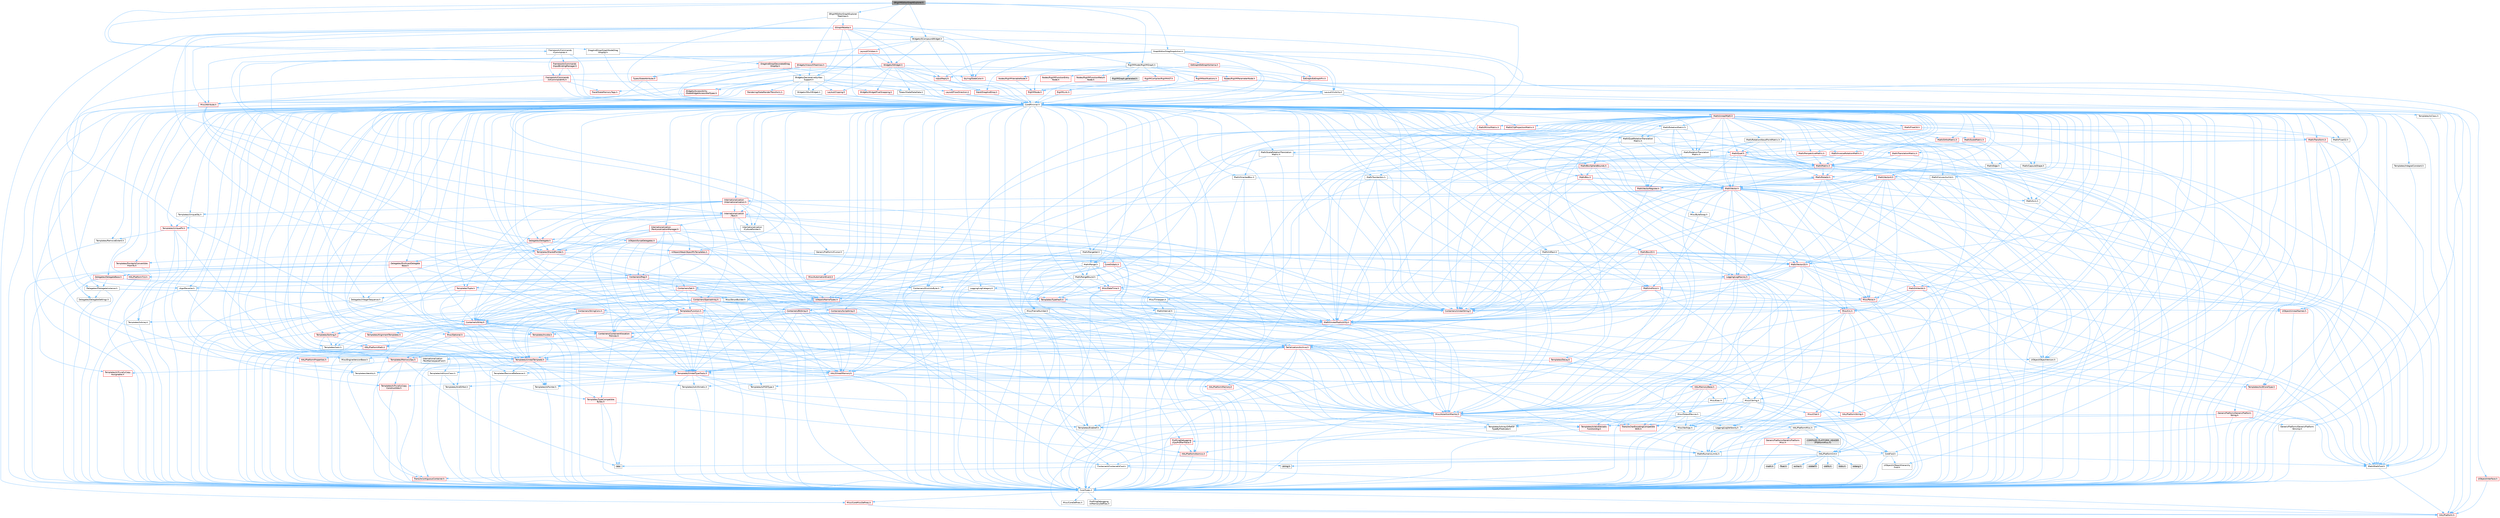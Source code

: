 digraph "SRigVMEditorGraphExplorer.h"
{
 // INTERACTIVE_SVG=YES
 // LATEX_PDF_SIZE
  bgcolor="transparent";
  edge [fontname=Helvetica,fontsize=10,labelfontname=Helvetica,labelfontsize=10];
  node [fontname=Helvetica,fontsize=10,shape=box,height=0.2,width=0.4];
  Node1 [id="Node000001",label="SRigVMEditorGraphExplorer.h",height=0.2,width=0.4,color="gray40", fillcolor="grey60", style="filled", fontcolor="black",tooltip=" "];
  Node1 -> Node2 [id="edge1_Node000001_Node000002",color="steelblue1",style="solid",tooltip=" "];
  Node2 [id="Node000002",label="CoreMinimal.h",height=0.2,width=0.4,color="grey40", fillcolor="white", style="filled",URL="$d7/d67/CoreMinimal_8h.html",tooltip=" "];
  Node2 -> Node3 [id="edge2_Node000002_Node000003",color="steelblue1",style="solid",tooltip=" "];
  Node3 [id="Node000003",label="CoreTypes.h",height=0.2,width=0.4,color="grey40", fillcolor="white", style="filled",URL="$dc/dec/CoreTypes_8h.html",tooltip=" "];
  Node3 -> Node4 [id="edge3_Node000003_Node000004",color="steelblue1",style="solid",tooltip=" "];
  Node4 [id="Node000004",label="HAL/Platform.h",height=0.2,width=0.4,color="red", fillcolor="#FFF0F0", style="filled",URL="$d9/dd0/Platform_8h.html",tooltip=" "];
  Node3 -> Node14 [id="edge4_Node000003_Node000014",color="steelblue1",style="solid",tooltip=" "];
  Node14 [id="Node000014",label="ProfilingDebugging\l/UMemoryDefines.h",height=0.2,width=0.4,color="grey40", fillcolor="white", style="filled",URL="$d2/da2/UMemoryDefines_8h.html",tooltip=" "];
  Node3 -> Node15 [id="edge5_Node000003_Node000015",color="steelblue1",style="solid",tooltip=" "];
  Node15 [id="Node000015",label="Misc/CoreMiscDefines.h",height=0.2,width=0.4,color="red", fillcolor="#FFF0F0", style="filled",URL="$da/d38/CoreMiscDefines_8h.html",tooltip=" "];
  Node15 -> Node4 [id="edge6_Node000015_Node000004",color="steelblue1",style="solid",tooltip=" "];
  Node3 -> Node16 [id="edge7_Node000003_Node000016",color="steelblue1",style="solid",tooltip=" "];
  Node16 [id="Node000016",label="Misc/CoreDefines.h",height=0.2,width=0.4,color="grey40", fillcolor="white", style="filled",URL="$d3/dd2/CoreDefines_8h.html",tooltip=" "];
  Node2 -> Node17 [id="edge8_Node000002_Node000017",color="steelblue1",style="solid",tooltip=" "];
  Node17 [id="Node000017",label="CoreFwd.h",height=0.2,width=0.4,color="grey40", fillcolor="white", style="filled",URL="$d1/d1e/CoreFwd_8h.html",tooltip=" "];
  Node17 -> Node3 [id="edge9_Node000017_Node000003",color="steelblue1",style="solid",tooltip=" "];
  Node17 -> Node18 [id="edge10_Node000017_Node000018",color="steelblue1",style="solid",tooltip=" "];
  Node18 [id="Node000018",label="Containers/ContainersFwd.h",height=0.2,width=0.4,color="grey40", fillcolor="white", style="filled",URL="$d4/d0a/ContainersFwd_8h.html",tooltip=" "];
  Node18 -> Node4 [id="edge11_Node000018_Node000004",color="steelblue1",style="solid",tooltip=" "];
  Node18 -> Node3 [id="edge12_Node000018_Node000003",color="steelblue1",style="solid",tooltip=" "];
  Node18 -> Node19 [id="edge13_Node000018_Node000019",color="steelblue1",style="solid",tooltip=" "];
  Node19 [id="Node000019",label="Traits/IsContiguousContainer.h",height=0.2,width=0.4,color="red", fillcolor="#FFF0F0", style="filled",URL="$d5/d3c/IsContiguousContainer_8h.html",tooltip=" "];
  Node19 -> Node3 [id="edge14_Node000019_Node000003",color="steelblue1",style="solid",tooltip=" "];
  Node17 -> Node22 [id="edge15_Node000017_Node000022",color="steelblue1",style="solid",tooltip=" "];
  Node22 [id="Node000022",label="Math/MathFwd.h",height=0.2,width=0.4,color="grey40", fillcolor="white", style="filled",URL="$d2/d10/MathFwd_8h.html",tooltip=" "];
  Node22 -> Node4 [id="edge16_Node000022_Node000004",color="steelblue1",style="solid",tooltip=" "];
  Node17 -> Node23 [id="edge17_Node000017_Node000023",color="steelblue1",style="solid",tooltip=" "];
  Node23 [id="Node000023",label="UObject/UObjectHierarchy\lFwd.h",height=0.2,width=0.4,color="grey40", fillcolor="white", style="filled",URL="$d3/d13/UObjectHierarchyFwd_8h.html",tooltip=" "];
  Node2 -> Node23 [id="edge18_Node000002_Node000023",color="steelblue1",style="solid",tooltip=" "];
  Node2 -> Node18 [id="edge19_Node000002_Node000018",color="steelblue1",style="solid",tooltip=" "];
  Node2 -> Node24 [id="edge20_Node000002_Node000024",color="steelblue1",style="solid",tooltip=" "];
  Node24 [id="Node000024",label="Misc/VarArgs.h",height=0.2,width=0.4,color="grey40", fillcolor="white", style="filled",URL="$d5/d6f/VarArgs_8h.html",tooltip=" "];
  Node24 -> Node3 [id="edge21_Node000024_Node000003",color="steelblue1",style="solid",tooltip=" "];
  Node2 -> Node25 [id="edge22_Node000002_Node000025",color="steelblue1",style="solid",tooltip=" "];
  Node25 [id="Node000025",label="Logging/LogVerbosity.h",height=0.2,width=0.4,color="grey40", fillcolor="white", style="filled",URL="$d2/d8f/LogVerbosity_8h.html",tooltip=" "];
  Node25 -> Node3 [id="edge23_Node000025_Node000003",color="steelblue1",style="solid",tooltip=" "];
  Node2 -> Node26 [id="edge24_Node000002_Node000026",color="steelblue1",style="solid",tooltip=" "];
  Node26 [id="Node000026",label="Misc/OutputDevice.h",height=0.2,width=0.4,color="grey40", fillcolor="white", style="filled",URL="$d7/d32/OutputDevice_8h.html",tooltip=" "];
  Node26 -> Node17 [id="edge25_Node000026_Node000017",color="steelblue1",style="solid",tooltip=" "];
  Node26 -> Node3 [id="edge26_Node000026_Node000003",color="steelblue1",style="solid",tooltip=" "];
  Node26 -> Node25 [id="edge27_Node000026_Node000025",color="steelblue1",style="solid",tooltip=" "];
  Node26 -> Node24 [id="edge28_Node000026_Node000024",color="steelblue1",style="solid",tooltip=" "];
  Node26 -> Node27 [id="edge29_Node000026_Node000027",color="steelblue1",style="solid",tooltip=" "];
  Node27 [id="Node000027",label="Templates/IsArrayOrRefOf\lTypeByPredicate.h",height=0.2,width=0.4,color="grey40", fillcolor="white", style="filled",URL="$d6/da1/IsArrayOrRefOfTypeByPredicate_8h.html",tooltip=" "];
  Node27 -> Node3 [id="edge30_Node000027_Node000003",color="steelblue1",style="solid",tooltip=" "];
  Node26 -> Node28 [id="edge31_Node000026_Node000028",color="steelblue1",style="solid",tooltip=" "];
  Node28 [id="Node000028",label="Templates/IsValidVariadic\lFunctionArg.h",height=0.2,width=0.4,color="red", fillcolor="#FFF0F0", style="filled",URL="$d0/dc8/IsValidVariadicFunctionArg_8h.html",tooltip=" "];
  Node28 -> Node3 [id="edge32_Node000028_Node000003",color="steelblue1",style="solid",tooltip=" "];
  Node26 -> Node30 [id="edge33_Node000026_Node000030",color="steelblue1",style="solid",tooltip=" "];
  Node30 [id="Node000030",label="Traits/IsCharEncodingCompatible\lWith.h",height=0.2,width=0.4,color="red", fillcolor="#FFF0F0", style="filled",URL="$df/dd1/IsCharEncodingCompatibleWith_8h.html",tooltip=" "];
  Node2 -> Node32 [id="edge34_Node000002_Node000032",color="steelblue1",style="solid",tooltip=" "];
  Node32 [id="Node000032",label="HAL/PlatformCrt.h",height=0.2,width=0.4,color="grey40", fillcolor="white", style="filled",URL="$d8/d75/PlatformCrt_8h.html",tooltip=" "];
  Node32 -> Node33 [id="edge35_Node000032_Node000033",color="steelblue1",style="solid",tooltip=" "];
  Node33 [id="Node000033",label="new",height=0.2,width=0.4,color="grey60", fillcolor="#E0E0E0", style="filled",tooltip=" "];
  Node32 -> Node34 [id="edge36_Node000032_Node000034",color="steelblue1",style="solid",tooltip=" "];
  Node34 [id="Node000034",label="wchar.h",height=0.2,width=0.4,color="grey60", fillcolor="#E0E0E0", style="filled",tooltip=" "];
  Node32 -> Node35 [id="edge37_Node000032_Node000035",color="steelblue1",style="solid",tooltip=" "];
  Node35 [id="Node000035",label="stddef.h",height=0.2,width=0.4,color="grey60", fillcolor="#E0E0E0", style="filled",tooltip=" "];
  Node32 -> Node36 [id="edge38_Node000032_Node000036",color="steelblue1",style="solid",tooltip=" "];
  Node36 [id="Node000036",label="stdlib.h",height=0.2,width=0.4,color="grey60", fillcolor="#E0E0E0", style="filled",tooltip=" "];
  Node32 -> Node37 [id="edge39_Node000032_Node000037",color="steelblue1",style="solid",tooltip=" "];
  Node37 [id="Node000037",label="stdio.h",height=0.2,width=0.4,color="grey60", fillcolor="#E0E0E0", style="filled",tooltip=" "];
  Node32 -> Node38 [id="edge40_Node000032_Node000038",color="steelblue1",style="solid",tooltip=" "];
  Node38 [id="Node000038",label="stdarg.h",height=0.2,width=0.4,color="grey60", fillcolor="#E0E0E0", style="filled",tooltip=" "];
  Node32 -> Node39 [id="edge41_Node000032_Node000039",color="steelblue1",style="solid",tooltip=" "];
  Node39 [id="Node000039",label="math.h",height=0.2,width=0.4,color="grey60", fillcolor="#E0E0E0", style="filled",tooltip=" "];
  Node32 -> Node40 [id="edge42_Node000032_Node000040",color="steelblue1",style="solid",tooltip=" "];
  Node40 [id="Node000040",label="float.h",height=0.2,width=0.4,color="grey60", fillcolor="#E0E0E0", style="filled",tooltip=" "];
  Node32 -> Node41 [id="edge43_Node000032_Node000041",color="steelblue1",style="solid",tooltip=" "];
  Node41 [id="Node000041",label="string.h",height=0.2,width=0.4,color="grey60", fillcolor="#E0E0E0", style="filled",tooltip=" "];
  Node2 -> Node42 [id="edge44_Node000002_Node000042",color="steelblue1",style="solid",tooltip=" "];
  Node42 [id="Node000042",label="HAL/PlatformMisc.h",height=0.2,width=0.4,color="grey40", fillcolor="white", style="filled",URL="$d0/df5/PlatformMisc_8h.html",tooltip=" "];
  Node42 -> Node3 [id="edge45_Node000042_Node000003",color="steelblue1",style="solid",tooltip=" "];
  Node42 -> Node43 [id="edge46_Node000042_Node000043",color="steelblue1",style="solid",tooltip=" "];
  Node43 [id="Node000043",label="GenericPlatform/GenericPlatform\lMisc.h",height=0.2,width=0.4,color="red", fillcolor="#FFF0F0", style="filled",URL="$db/d9a/GenericPlatformMisc_8h.html",tooltip=" "];
  Node43 -> Node17 [id="edge47_Node000043_Node000017",color="steelblue1",style="solid",tooltip=" "];
  Node43 -> Node3 [id="edge48_Node000043_Node000003",color="steelblue1",style="solid",tooltip=" "];
  Node43 -> Node32 [id="edge49_Node000043_Node000032",color="steelblue1",style="solid",tooltip=" "];
  Node43 -> Node47 [id="edge50_Node000043_Node000047",color="steelblue1",style="solid",tooltip=" "];
  Node47 [id="Node000047",label="Math/NumericLimits.h",height=0.2,width=0.4,color="grey40", fillcolor="white", style="filled",URL="$df/d1b/NumericLimits_8h.html",tooltip=" "];
  Node47 -> Node3 [id="edge51_Node000047_Node000003",color="steelblue1",style="solid",tooltip=" "];
  Node42 -> Node52 [id="edge52_Node000042_Node000052",color="steelblue1",style="solid",tooltip=" "];
  Node52 [id="Node000052",label="COMPILED_PLATFORM_HEADER\l(PlatformMisc.h)",height=0.2,width=0.4,color="grey60", fillcolor="#E0E0E0", style="filled",tooltip=" "];
  Node42 -> Node53 [id="edge53_Node000042_Node000053",color="steelblue1",style="solid",tooltip=" "];
  Node53 [id="Node000053",label="ProfilingDebugging\l/CpuProfilerTrace.h",height=0.2,width=0.4,color="red", fillcolor="#FFF0F0", style="filled",URL="$da/dcb/CpuProfilerTrace_8h.html",tooltip=" "];
  Node53 -> Node3 [id="edge54_Node000053_Node000003",color="steelblue1",style="solid",tooltip=" "];
  Node53 -> Node18 [id="edge55_Node000053_Node000018",color="steelblue1",style="solid",tooltip=" "];
  Node53 -> Node54 [id="edge56_Node000053_Node000054",color="steelblue1",style="solid",tooltip=" "];
  Node54 [id="Node000054",label="HAL/PlatformAtomics.h",height=0.2,width=0.4,color="red", fillcolor="#FFF0F0", style="filled",URL="$d3/d36/PlatformAtomics_8h.html",tooltip=" "];
  Node54 -> Node3 [id="edge57_Node000054_Node000003",color="steelblue1",style="solid",tooltip=" "];
  Node2 -> Node61 [id="edge58_Node000002_Node000061",color="steelblue1",style="solid",tooltip=" "];
  Node61 [id="Node000061",label="Misc/AssertionMacros.h",height=0.2,width=0.4,color="red", fillcolor="#FFF0F0", style="filled",URL="$d0/dfa/AssertionMacros_8h.html",tooltip=" "];
  Node61 -> Node3 [id="edge59_Node000061_Node000003",color="steelblue1",style="solid",tooltip=" "];
  Node61 -> Node4 [id="edge60_Node000061_Node000004",color="steelblue1",style="solid",tooltip=" "];
  Node61 -> Node42 [id="edge61_Node000061_Node000042",color="steelblue1",style="solid",tooltip=" "];
  Node61 -> Node62 [id="edge62_Node000061_Node000062",color="steelblue1",style="solid",tooltip=" "];
  Node62 [id="Node000062",label="Templates/EnableIf.h",height=0.2,width=0.4,color="grey40", fillcolor="white", style="filled",URL="$d7/d60/EnableIf_8h.html",tooltip=" "];
  Node62 -> Node3 [id="edge63_Node000062_Node000003",color="steelblue1",style="solid",tooltip=" "];
  Node61 -> Node27 [id="edge64_Node000061_Node000027",color="steelblue1",style="solid",tooltip=" "];
  Node61 -> Node28 [id="edge65_Node000061_Node000028",color="steelblue1",style="solid",tooltip=" "];
  Node61 -> Node30 [id="edge66_Node000061_Node000030",color="steelblue1",style="solid",tooltip=" "];
  Node61 -> Node24 [id="edge67_Node000061_Node000024",color="steelblue1",style="solid",tooltip=" "];
  Node2 -> Node70 [id="edge68_Node000002_Node000070",color="steelblue1",style="solid",tooltip=" "];
  Node70 [id="Node000070",label="Templates/IsPointer.h",height=0.2,width=0.4,color="grey40", fillcolor="white", style="filled",URL="$d7/d05/IsPointer_8h.html",tooltip=" "];
  Node70 -> Node3 [id="edge69_Node000070_Node000003",color="steelblue1",style="solid",tooltip=" "];
  Node2 -> Node71 [id="edge70_Node000002_Node000071",color="steelblue1",style="solid",tooltip=" "];
  Node71 [id="Node000071",label="HAL/PlatformMemory.h",height=0.2,width=0.4,color="red", fillcolor="#FFF0F0", style="filled",URL="$de/d68/PlatformMemory_8h.html",tooltip=" "];
  Node71 -> Node3 [id="edge71_Node000071_Node000003",color="steelblue1",style="solid",tooltip=" "];
  Node2 -> Node54 [id="edge72_Node000002_Node000054",color="steelblue1",style="solid",tooltip=" "];
  Node2 -> Node76 [id="edge73_Node000002_Node000076",color="steelblue1",style="solid",tooltip=" "];
  Node76 [id="Node000076",label="Misc/Exec.h",height=0.2,width=0.4,color="grey40", fillcolor="white", style="filled",URL="$de/ddb/Exec_8h.html",tooltip=" "];
  Node76 -> Node3 [id="edge74_Node000076_Node000003",color="steelblue1",style="solid",tooltip=" "];
  Node76 -> Node61 [id="edge75_Node000076_Node000061",color="steelblue1",style="solid",tooltip=" "];
  Node2 -> Node77 [id="edge76_Node000002_Node000077",color="steelblue1",style="solid",tooltip=" "];
  Node77 [id="Node000077",label="HAL/MemoryBase.h",height=0.2,width=0.4,color="red", fillcolor="#FFF0F0", style="filled",URL="$d6/d9f/MemoryBase_8h.html",tooltip=" "];
  Node77 -> Node3 [id="edge77_Node000077_Node000003",color="steelblue1",style="solid",tooltip=" "];
  Node77 -> Node54 [id="edge78_Node000077_Node000054",color="steelblue1",style="solid",tooltip=" "];
  Node77 -> Node32 [id="edge79_Node000077_Node000032",color="steelblue1",style="solid",tooltip=" "];
  Node77 -> Node76 [id="edge80_Node000077_Node000076",color="steelblue1",style="solid",tooltip=" "];
  Node77 -> Node26 [id="edge81_Node000077_Node000026",color="steelblue1",style="solid",tooltip=" "];
  Node2 -> Node87 [id="edge82_Node000002_Node000087",color="steelblue1",style="solid",tooltip=" "];
  Node87 [id="Node000087",label="HAL/UnrealMemory.h",height=0.2,width=0.4,color="red", fillcolor="#FFF0F0", style="filled",URL="$d9/d96/UnrealMemory_8h.html",tooltip=" "];
  Node87 -> Node3 [id="edge83_Node000087_Node000003",color="steelblue1",style="solid",tooltip=" "];
  Node87 -> Node77 [id="edge84_Node000087_Node000077",color="steelblue1",style="solid",tooltip=" "];
  Node87 -> Node71 [id="edge85_Node000087_Node000071",color="steelblue1",style="solid",tooltip=" "];
  Node87 -> Node70 [id="edge86_Node000087_Node000070",color="steelblue1",style="solid",tooltip=" "];
  Node2 -> Node89 [id="edge87_Node000002_Node000089",color="steelblue1",style="solid",tooltip=" "];
  Node89 [id="Node000089",label="Templates/IsArithmetic.h",height=0.2,width=0.4,color="grey40", fillcolor="white", style="filled",URL="$d2/d5d/IsArithmetic_8h.html",tooltip=" "];
  Node89 -> Node3 [id="edge88_Node000089_Node000003",color="steelblue1",style="solid",tooltip=" "];
  Node2 -> Node83 [id="edge89_Node000002_Node000083",color="steelblue1",style="solid",tooltip=" "];
  Node83 [id="Node000083",label="Templates/AndOrNot.h",height=0.2,width=0.4,color="grey40", fillcolor="white", style="filled",URL="$db/d0a/AndOrNot_8h.html",tooltip=" "];
  Node83 -> Node3 [id="edge90_Node000083_Node000003",color="steelblue1",style="solid",tooltip=" "];
  Node2 -> Node90 [id="edge91_Node000002_Node000090",color="steelblue1",style="solid",tooltip=" "];
  Node90 [id="Node000090",label="Templates/IsPODType.h",height=0.2,width=0.4,color="grey40", fillcolor="white", style="filled",URL="$d7/db1/IsPODType_8h.html",tooltip=" "];
  Node90 -> Node3 [id="edge92_Node000090_Node000003",color="steelblue1",style="solid",tooltip=" "];
  Node2 -> Node91 [id="edge93_Node000002_Node000091",color="steelblue1",style="solid",tooltip=" "];
  Node91 [id="Node000091",label="Templates/IsUECoreType.h",height=0.2,width=0.4,color="red", fillcolor="#FFF0F0", style="filled",URL="$d1/db8/IsUECoreType_8h.html",tooltip=" "];
  Node91 -> Node3 [id="edge94_Node000091_Node000003",color="steelblue1",style="solid",tooltip=" "];
  Node2 -> Node84 [id="edge95_Node000002_Node000084",color="steelblue1",style="solid",tooltip=" "];
  Node84 [id="Node000084",label="Templates/IsTriviallyCopy\lConstructible.h",height=0.2,width=0.4,color="red", fillcolor="#FFF0F0", style="filled",URL="$d3/d78/IsTriviallyCopyConstructible_8h.html",tooltip=" "];
  Node84 -> Node3 [id="edge96_Node000084_Node000003",color="steelblue1",style="solid",tooltip=" "];
  Node2 -> Node92 [id="edge97_Node000002_Node000092",color="steelblue1",style="solid",tooltip=" "];
  Node92 [id="Node000092",label="Templates/UnrealTypeTraits.h",height=0.2,width=0.4,color="red", fillcolor="#FFF0F0", style="filled",URL="$d2/d2d/UnrealTypeTraits_8h.html",tooltip=" "];
  Node92 -> Node3 [id="edge98_Node000092_Node000003",color="steelblue1",style="solid",tooltip=" "];
  Node92 -> Node70 [id="edge99_Node000092_Node000070",color="steelblue1",style="solid",tooltip=" "];
  Node92 -> Node61 [id="edge100_Node000092_Node000061",color="steelblue1",style="solid",tooltip=" "];
  Node92 -> Node83 [id="edge101_Node000092_Node000083",color="steelblue1",style="solid",tooltip=" "];
  Node92 -> Node62 [id="edge102_Node000092_Node000062",color="steelblue1",style="solid",tooltip=" "];
  Node92 -> Node89 [id="edge103_Node000092_Node000089",color="steelblue1",style="solid",tooltip=" "];
  Node92 -> Node90 [id="edge104_Node000092_Node000090",color="steelblue1",style="solid",tooltip=" "];
  Node92 -> Node91 [id="edge105_Node000092_Node000091",color="steelblue1",style="solid",tooltip=" "];
  Node92 -> Node84 [id="edge106_Node000092_Node000084",color="steelblue1",style="solid",tooltip=" "];
  Node2 -> Node62 [id="edge107_Node000002_Node000062",color="steelblue1",style="solid",tooltip=" "];
  Node2 -> Node94 [id="edge108_Node000002_Node000094",color="steelblue1",style="solid",tooltip=" "];
  Node94 [id="Node000094",label="Templates/RemoveReference.h",height=0.2,width=0.4,color="grey40", fillcolor="white", style="filled",URL="$da/dbe/RemoveReference_8h.html",tooltip=" "];
  Node94 -> Node3 [id="edge109_Node000094_Node000003",color="steelblue1",style="solid",tooltip=" "];
  Node2 -> Node95 [id="edge110_Node000002_Node000095",color="steelblue1",style="solid",tooltip=" "];
  Node95 [id="Node000095",label="Templates/IntegralConstant.h",height=0.2,width=0.4,color="grey40", fillcolor="white", style="filled",URL="$db/d1b/IntegralConstant_8h.html",tooltip=" "];
  Node95 -> Node3 [id="edge111_Node000095_Node000003",color="steelblue1",style="solid",tooltip=" "];
  Node2 -> Node96 [id="edge112_Node000002_Node000096",color="steelblue1",style="solid",tooltip=" "];
  Node96 [id="Node000096",label="Templates/IsClass.h",height=0.2,width=0.4,color="grey40", fillcolor="white", style="filled",URL="$db/dcb/IsClass_8h.html",tooltip=" "];
  Node96 -> Node3 [id="edge113_Node000096_Node000003",color="steelblue1",style="solid",tooltip=" "];
  Node2 -> Node97 [id="edge114_Node000002_Node000097",color="steelblue1",style="solid",tooltip=" "];
  Node97 [id="Node000097",label="Templates/TypeCompatible\lBytes.h",height=0.2,width=0.4,color="red", fillcolor="#FFF0F0", style="filled",URL="$df/d0a/TypeCompatibleBytes_8h.html",tooltip=" "];
  Node97 -> Node3 [id="edge115_Node000097_Node000003",color="steelblue1",style="solid",tooltip=" "];
  Node97 -> Node41 [id="edge116_Node000097_Node000041",color="steelblue1",style="solid",tooltip=" "];
  Node97 -> Node33 [id="edge117_Node000097_Node000033",color="steelblue1",style="solid",tooltip=" "];
  Node2 -> Node19 [id="edge118_Node000002_Node000019",color="steelblue1",style="solid",tooltip=" "];
  Node2 -> Node98 [id="edge119_Node000002_Node000098",color="steelblue1",style="solid",tooltip=" "];
  Node98 [id="Node000098",label="Templates/UnrealTemplate.h",height=0.2,width=0.4,color="red", fillcolor="#FFF0F0", style="filled",URL="$d4/d24/UnrealTemplate_8h.html",tooltip=" "];
  Node98 -> Node3 [id="edge120_Node000098_Node000003",color="steelblue1",style="solid",tooltip=" "];
  Node98 -> Node70 [id="edge121_Node000098_Node000070",color="steelblue1",style="solid",tooltip=" "];
  Node98 -> Node87 [id="edge122_Node000098_Node000087",color="steelblue1",style="solid",tooltip=" "];
  Node98 -> Node92 [id="edge123_Node000098_Node000092",color="steelblue1",style="solid",tooltip=" "];
  Node98 -> Node94 [id="edge124_Node000098_Node000094",color="steelblue1",style="solid",tooltip=" "];
  Node98 -> Node97 [id="edge125_Node000098_Node000097",color="steelblue1",style="solid",tooltip=" "];
  Node98 -> Node65 [id="edge126_Node000098_Node000065",color="steelblue1",style="solid",tooltip=" "];
  Node65 [id="Node000065",label="Templates/Identity.h",height=0.2,width=0.4,color="grey40", fillcolor="white", style="filled",URL="$d0/dd5/Identity_8h.html",tooltip=" "];
  Node98 -> Node19 [id="edge127_Node000098_Node000019",color="steelblue1",style="solid",tooltip=" "];
  Node2 -> Node47 [id="edge128_Node000002_Node000047",color="steelblue1",style="solid",tooltip=" "];
  Node2 -> Node102 [id="edge129_Node000002_Node000102",color="steelblue1",style="solid",tooltip=" "];
  Node102 [id="Node000102",label="HAL/PlatformMath.h",height=0.2,width=0.4,color="red", fillcolor="#FFF0F0", style="filled",URL="$dc/d53/PlatformMath_8h.html",tooltip=" "];
  Node102 -> Node3 [id="edge130_Node000102_Node000003",color="steelblue1",style="solid",tooltip=" "];
  Node2 -> Node85 [id="edge131_Node000002_Node000085",color="steelblue1",style="solid",tooltip=" "];
  Node85 [id="Node000085",label="Templates/IsTriviallyCopy\lAssignable.h",height=0.2,width=0.4,color="red", fillcolor="#FFF0F0", style="filled",URL="$d2/df2/IsTriviallyCopyAssignable_8h.html",tooltip=" "];
  Node85 -> Node3 [id="edge132_Node000085_Node000003",color="steelblue1",style="solid",tooltip=" "];
  Node2 -> Node110 [id="edge133_Node000002_Node000110",color="steelblue1",style="solid",tooltip=" "];
  Node110 [id="Node000110",label="Templates/MemoryOps.h",height=0.2,width=0.4,color="red", fillcolor="#FFF0F0", style="filled",URL="$db/dea/MemoryOps_8h.html",tooltip=" "];
  Node110 -> Node3 [id="edge134_Node000110_Node000003",color="steelblue1",style="solid",tooltip=" "];
  Node110 -> Node87 [id="edge135_Node000110_Node000087",color="steelblue1",style="solid",tooltip=" "];
  Node110 -> Node85 [id="edge136_Node000110_Node000085",color="steelblue1",style="solid",tooltip=" "];
  Node110 -> Node84 [id="edge137_Node000110_Node000084",color="steelblue1",style="solid",tooltip=" "];
  Node110 -> Node92 [id="edge138_Node000110_Node000092",color="steelblue1",style="solid",tooltip=" "];
  Node110 -> Node33 [id="edge139_Node000110_Node000033",color="steelblue1",style="solid",tooltip=" "];
  Node2 -> Node111 [id="edge140_Node000002_Node000111",color="steelblue1",style="solid",tooltip=" "];
  Node111 [id="Node000111",label="Containers/ContainerAllocation\lPolicies.h",height=0.2,width=0.4,color="red", fillcolor="#FFF0F0", style="filled",URL="$d7/dff/ContainerAllocationPolicies_8h.html",tooltip=" "];
  Node111 -> Node3 [id="edge141_Node000111_Node000003",color="steelblue1",style="solid",tooltip=" "];
  Node111 -> Node111 [id="edge142_Node000111_Node000111",color="steelblue1",style="solid",tooltip=" "];
  Node111 -> Node102 [id="edge143_Node000111_Node000102",color="steelblue1",style="solid",tooltip=" "];
  Node111 -> Node87 [id="edge144_Node000111_Node000087",color="steelblue1",style="solid",tooltip=" "];
  Node111 -> Node47 [id="edge145_Node000111_Node000047",color="steelblue1",style="solid",tooltip=" "];
  Node111 -> Node61 [id="edge146_Node000111_Node000061",color="steelblue1",style="solid",tooltip=" "];
  Node111 -> Node110 [id="edge147_Node000111_Node000110",color="steelblue1",style="solid",tooltip=" "];
  Node111 -> Node97 [id="edge148_Node000111_Node000097",color="steelblue1",style="solid",tooltip=" "];
  Node2 -> Node114 [id="edge149_Node000002_Node000114",color="steelblue1",style="solid",tooltip=" "];
  Node114 [id="Node000114",label="Templates/IsEnumClass.h",height=0.2,width=0.4,color="grey40", fillcolor="white", style="filled",URL="$d7/d15/IsEnumClass_8h.html",tooltip=" "];
  Node114 -> Node3 [id="edge150_Node000114_Node000003",color="steelblue1",style="solid",tooltip=" "];
  Node114 -> Node83 [id="edge151_Node000114_Node000083",color="steelblue1",style="solid",tooltip=" "];
  Node2 -> Node115 [id="edge152_Node000002_Node000115",color="steelblue1",style="solid",tooltip=" "];
  Node115 [id="Node000115",label="HAL/PlatformProperties.h",height=0.2,width=0.4,color="red", fillcolor="#FFF0F0", style="filled",URL="$d9/db0/PlatformProperties_8h.html",tooltip=" "];
  Node115 -> Node3 [id="edge153_Node000115_Node000003",color="steelblue1",style="solid",tooltip=" "];
  Node2 -> Node118 [id="edge154_Node000002_Node000118",color="steelblue1",style="solid",tooltip=" "];
  Node118 [id="Node000118",label="Misc/EngineVersionBase.h",height=0.2,width=0.4,color="grey40", fillcolor="white", style="filled",URL="$d5/d2b/EngineVersionBase_8h.html",tooltip=" "];
  Node118 -> Node3 [id="edge155_Node000118_Node000003",color="steelblue1",style="solid",tooltip=" "];
  Node2 -> Node119 [id="edge156_Node000002_Node000119",color="steelblue1",style="solid",tooltip=" "];
  Node119 [id="Node000119",label="Internationalization\l/TextNamespaceFwd.h",height=0.2,width=0.4,color="grey40", fillcolor="white", style="filled",URL="$d8/d97/TextNamespaceFwd_8h.html",tooltip=" "];
  Node119 -> Node3 [id="edge157_Node000119_Node000003",color="steelblue1",style="solid",tooltip=" "];
  Node2 -> Node120 [id="edge158_Node000002_Node000120",color="steelblue1",style="solid",tooltip=" "];
  Node120 [id="Node000120",label="Serialization/Archive.h",height=0.2,width=0.4,color="red", fillcolor="#FFF0F0", style="filled",URL="$d7/d3b/Archive_8h.html",tooltip=" "];
  Node120 -> Node17 [id="edge159_Node000120_Node000017",color="steelblue1",style="solid",tooltip=" "];
  Node120 -> Node3 [id="edge160_Node000120_Node000003",color="steelblue1",style="solid",tooltip=" "];
  Node120 -> Node115 [id="edge161_Node000120_Node000115",color="steelblue1",style="solid",tooltip=" "];
  Node120 -> Node119 [id="edge162_Node000120_Node000119",color="steelblue1",style="solid",tooltip=" "];
  Node120 -> Node22 [id="edge163_Node000120_Node000022",color="steelblue1",style="solid",tooltip=" "];
  Node120 -> Node61 [id="edge164_Node000120_Node000061",color="steelblue1",style="solid",tooltip=" "];
  Node120 -> Node118 [id="edge165_Node000120_Node000118",color="steelblue1",style="solid",tooltip=" "];
  Node120 -> Node24 [id="edge166_Node000120_Node000024",color="steelblue1",style="solid",tooltip=" "];
  Node120 -> Node62 [id="edge167_Node000120_Node000062",color="steelblue1",style="solid",tooltip=" "];
  Node120 -> Node27 [id="edge168_Node000120_Node000027",color="steelblue1",style="solid",tooltip=" "];
  Node120 -> Node114 [id="edge169_Node000120_Node000114",color="steelblue1",style="solid",tooltip=" "];
  Node120 -> Node28 [id="edge170_Node000120_Node000028",color="steelblue1",style="solid",tooltip=" "];
  Node120 -> Node98 [id="edge171_Node000120_Node000098",color="steelblue1",style="solid",tooltip=" "];
  Node120 -> Node30 [id="edge172_Node000120_Node000030",color="steelblue1",style="solid",tooltip=" "];
  Node120 -> Node123 [id="edge173_Node000120_Node000123",color="steelblue1",style="solid",tooltip=" "];
  Node123 [id="Node000123",label="UObject/ObjectVersion.h",height=0.2,width=0.4,color="grey40", fillcolor="white", style="filled",URL="$da/d63/ObjectVersion_8h.html",tooltip=" "];
  Node123 -> Node3 [id="edge174_Node000123_Node000003",color="steelblue1",style="solid",tooltip=" "];
  Node2 -> Node124 [id="edge175_Node000002_Node000124",color="steelblue1",style="solid",tooltip=" "];
  Node124 [id="Node000124",label="Templates/Less.h",height=0.2,width=0.4,color="grey40", fillcolor="white", style="filled",URL="$de/dc8/Less_8h.html",tooltip=" "];
  Node124 -> Node3 [id="edge176_Node000124_Node000003",color="steelblue1",style="solid",tooltip=" "];
  Node124 -> Node98 [id="edge177_Node000124_Node000098",color="steelblue1",style="solid",tooltip=" "];
  Node2 -> Node125 [id="edge178_Node000002_Node000125",color="steelblue1",style="solid",tooltip=" "];
  Node125 [id="Node000125",label="Templates/Sorting.h",height=0.2,width=0.4,color="red", fillcolor="#FFF0F0", style="filled",URL="$d3/d9e/Sorting_8h.html",tooltip=" "];
  Node125 -> Node3 [id="edge179_Node000125_Node000003",color="steelblue1",style="solid",tooltip=" "];
  Node125 -> Node102 [id="edge180_Node000125_Node000102",color="steelblue1",style="solid",tooltip=" "];
  Node125 -> Node124 [id="edge181_Node000125_Node000124",color="steelblue1",style="solid",tooltip=" "];
  Node2 -> Node136 [id="edge182_Node000002_Node000136",color="steelblue1",style="solid",tooltip=" "];
  Node136 [id="Node000136",label="Misc/Char.h",height=0.2,width=0.4,color="red", fillcolor="#FFF0F0", style="filled",URL="$d0/d58/Char_8h.html",tooltip=" "];
  Node136 -> Node3 [id="edge183_Node000136_Node000003",color="steelblue1",style="solid",tooltip=" "];
  Node2 -> Node139 [id="edge184_Node000002_Node000139",color="steelblue1",style="solid",tooltip=" "];
  Node139 [id="Node000139",label="GenericPlatform/GenericPlatform\lStricmp.h",height=0.2,width=0.4,color="grey40", fillcolor="white", style="filled",URL="$d2/d86/GenericPlatformStricmp_8h.html",tooltip=" "];
  Node139 -> Node3 [id="edge185_Node000139_Node000003",color="steelblue1",style="solid",tooltip=" "];
  Node2 -> Node140 [id="edge186_Node000002_Node000140",color="steelblue1",style="solid",tooltip=" "];
  Node140 [id="Node000140",label="GenericPlatform/GenericPlatform\lString.h",height=0.2,width=0.4,color="red", fillcolor="#FFF0F0", style="filled",URL="$dd/d20/GenericPlatformString_8h.html",tooltip=" "];
  Node140 -> Node3 [id="edge187_Node000140_Node000003",color="steelblue1",style="solid",tooltip=" "];
  Node140 -> Node139 [id="edge188_Node000140_Node000139",color="steelblue1",style="solid",tooltip=" "];
  Node140 -> Node62 [id="edge189_Node000140_Node000062",color="steelblue1",style="solid",tooltip=" "];
  Node140 -> Node30 [id="edge190_Node000140_Node000030",color="steelblue1",style="solid",tooltip=" "];
  Node2 -> Node73 [id="edge191_Node000002_Node000073",color="steelblue1",style="solid",tooltip=" "];
  Node73 [id="Node000073",label="HAL/PlatformString.h",height=0.2,width=0.4,color="red", fillcolor="#FFF0F0", style="filled",URL="$db/db5/PlatformString_8h.html",tooltip=" "];
  Node73 -> Node3 [id="edge192_Node000073_Node000003",color="steelblue1",style="solid",tooltip=" "];
  Node2 -> Node143 [id="edge193_Node000002_Node000143",color="steelblue1",style="solid",tooltip=" "];
  Node143 [id="Node000143",label="Misc/CString.h",height=0.2,width=0.4,color="grey40", fillcolor="white", style="filled",URL="$d2/d49/CString_8h.html",tooltip=" "];
  Node143 -> Node3 [id="edge194_Node000143_Node000003",color="steelblue1",style="solid",tooltip=" "];
  Node143 -> Node32 [id="edge195_Node000143_Node000032",color="steelblue1",style="solid",tooltip=" "];
  Node143 -> Node73 [id="edge196_Node000143_Node000073",color="steelblue1",style="solid",tooltip=" "];
  Node143 -> Node61 [id="edge197_Node000143_Node000061",color="steelblue1",style="solid",tooltip=" "];
  Node143 -> Node136 [id="edge198_Node000143_Node000136",color="steelblue1",style="solid",tooltip=" "];
  Node143 -> Node24 [id="edge199_Node000143_Node000024",color="steelblue1",style="solid",tooltip=" "];
  Node143 -> Node27 [id="edge200_Node000143_Node000027",color="steelblue1",style="solid",tooltip=" "];
  Node143 -> Node28 [id="edge201_Node000143_Node000028",color="steelblue1",style="solid",tooltip=" "];
  Node143 -> Node30 [id="edge202_Node000143_Node000030",color="steelblue1",style="solid",tooltip=" "];
  Node2 -> Node144 [id="edge203_Node000002_Node000144",color="steelblue1",style="solid",tooltip=" "];
  Node144 [id="Node000144",label="Misc/Crc.h",height=0.2,width=0.4,color="red", fillcolor="#FFF0F0", style="filled",URL="$d4/dd2/Crc_8h.html",tooltip=" "];
  Node144 -> Node3 [id="edge204_Node000144_Node000003",color="steelblue1",style="solid",tooltip=" "];
  Node144 -> Node73 [id="edge205_Node000144_Node000073",color="steelblue1",style="solid",tooltip=" "];
  Node144 -> Node61 [id="edge206_Node000144_Node000061",color="steelblue1",style="solid",tooltip=" "];
  Node144 -> Node143 [id="edge207_Node000144_Node000143",color="steelblue1",style="solid",tooltip=" "];
  Node144 -> Node136 [id="edge208_Node000144_Node000136",color="steelblue1",style="solid",tooltip=" "];
  Node144 -> Node92 [id="edge209_Node000144_Node000092",color="steelblue1",style="solid",tooltip=" "];
  Node2 -> Node135 [id="edge210_Node000002_Node000135",color="steelblue1",style="solid",tooltip=" "];
  Node135 [id="Node000135",label="Math/UnrealMathUtility.h",height=0.2,width=0.4,color="red", fillcolor="#FFF0F0", style="filled",URL="$db/db8/UnrealMathUtility_8h.html",tooltip=" "];
  Node135 -> Node3 [id="edge211_Node000135_Node000003",color="steelblue1",style="solid",tooltip=" "];
  Node135 -> Node61 [id="edge212_Node000135_Node000061",color="steelblue1",style="solid",tooltip=" "];
  Node135 -> Node102 [id="edge213_Node000135_Node000102",color="steelblue1",style="solid",tooltip=" "];
  Node135 -> Node22 [id="edge214_Node000135_Node000022",color="steelblue1",style="solid",tooltip=" "];
  Node135 -> Node65 [id="edge215_Node000135_Node000065",color="steelblue1",style="solid",tooltip=" "];
  Node2 -> Node145 [id="edge216_Node000002_Node000145",color="steelblue1",style="solid",tooltip=" "];
  Node145 [id="Node000145",label="Containers/UnrealString.h",height=0.2,width=0.4,color="red", fillcolor="#FFF0F0", style="filled",URL="$d5/dba/UnrealString_8h.html",tooltip=" "];
  Node2 -> Node149 [id="edge217_Node000002_Node000149",color="steelblue1",style="solid",tooltip=" "];
  Node149 [id="Node000149",label="Containers/Array.h",height=0.2,width=0.4,color="red", fillcolor="#FFF0F0", style="filled",URL="$df/dd0/Array_8h.html",tooltip=" "];
  Node149 -> Node3 [id="edge218_Node000149_Node000003",color="steelblue1",style="solid",tooltip=" "];
  Node149 -> Node61 [id="edge219_Node000149_Node000061",color="steelblue1",style="solid",tooltip=" "];
  Node149 -> Node87 [id="edge220_Node000149_Node000087",color="steelblue1",style="solid",tooltip=" "];
  Node149 -> Node92 [id="edge221_Node000149_Node000092",color="steelblue1",style="solid",tooltip=" "];
  Node149 -> Node98 [id="edge222_Node000149_Node000098",color="steelblue1",style="solid",tooltip=" "];
  Node149 -> Node111 [id="edge223_Node000149_Node000111",color="steelblue1",style="solid",tooltip=" "];
  Node149 -> Node120 [id="edge224_Node000149_Node000120",color="steelblue1",style="solid",tooltip=" "];
  Node149 -> Node128 [id="edge225_Node000149_Node000128",color="steelblue1",style="solid",tooltip=" "];
  Node128 [id="Node000128",label="Templates/Invoke.h",height=0.2,width=0.4,color="red", fillcolor="#FFF0F0", style="filled",URL="$d7/deb/Invoke_8h.html",tooltip=" "];
  Node128 -> Node3 [id="edge226_Node000128_Node000003",color="steelblue1",style="solid",tooltip=" "];
  Node128 -> Node98 [id="edge227_Node000128_Node000098",color="steelblue1",style="solid",tooltip=" "];
  Node149 -> Node124 [id="edge228_Node000149_Node000124",color="steelblue1",style="solid",tooltip=" "];
  Node149 -> Node125 [id="edge229_Node000149_Node000125",color="steelblue1",style="solid",tooltip=" "];
  Node149 -> Node172 [id="edge230_Node000149_Node000172",color="steelblue1",style="solid",tooltip=" "];
  Node172 [id="Node000172",label="Templates/AlignmentTemplates.h",height=0.2,width=0.4,color="red", fillcolor="#FFF0F0", style="filled",URL="$dd/d32/AlignmentTemplates_8h.html",tooltip=" "];
  Node172 -> Node3 [id="edge231_Node000172_Node000003",color="steelblue1",style="solid",tooltip=" "];
  Node172 -> Node70 [id="edge232_Node000172_Node000070",color="steelblue1",style="solid",tooltip=" "];
  Node2 -> Node173 [id="edge233_Node000002_Node000173",color="steelblue1",style="solid",tooltip=" "];
  Node173 [id="Node000173",label="Misc/FrameNumber.h",height=0.2,width=0.4,color="grey40", fillcolor="white", style="filled",URL="$dd/dbd/FrameNumber_8h.html",tooltip=" "];
  Node173 -> Node3 [id="edge234_Node000173_Node000003",color="steelblue1",style="solid",tooltip=" "];
  Node173 -> Node47 [id="edge235_Node000173_Node000047",color="steelblue1",style="solid",tooltip=" "];
  Node173 -> Node135 [id="edge236_Node000173_Node000135",color="steelblue1",style="solid",tooltip=" "];
  Node173 -> Node62 [id="edge237_Node000173_Node000062",color="steelblue1",style="solid",tooltip=" "];
  Node173 -> Node92 [id="edge238_Node000173_Node000092",color="steelblue1",style="solid",tooltip=" "];
  Node2 -> Node174 [id="edge239_Node000002_Node000174",color="steelblue1",style="solid",tooltip=" "];
  Node174 [id="Node000174",label="Misc/Timespan.h",height=0.2,width=0.4,color="grey40", fillcolor="white", style="filled",URL="$da/dd9/Timespan_8h.html",tooltip=" "];
  Node174 -> Node3 [id="edge240_Node000174_Node000003",color="steelblue1",style="solid",tooltip=" "];
  Node174 -> Node175 [id="edge241_Node000174_Node000175",color="steelblue1",style="solid",tooltip=" "];
  Node175 [id="Node000175",label="Math/Interval.h",height=0.2,width=0.4,color="grey40", fillcolor="white", style="filled",URL="$d1/d55/Interval_8h.html",tooltip=" "];
  Node175 -> Node3 [id="edge242_Node000175_Node000003",color="steelblue1",style="solid",tooltip=" "];
  Node175 -> Node89 [id="edge243_Node000175_Node000089",color="steelblue1",style="solid",tooltip=" "];
  Node175 -> Node92 [id="edge244_Node000175_Node000092",color="steelblue1",style="solid",tooltip=" "];
  Node175 -> Node47 [id="edge245_Node000175_Node000047",color="steelblue1",style="solid",tooltip=" "];
  Node175 -> Node135 [id="edge246_Node000175_Node000135",color="steelblue1",style="solid",tooltip=" "];
  Node174 -> Node135 [id="edge247_Node000174_Node000135",color="steelblue1",style="solid",tooltip=" "];
  Node174 -> Node61 [id="edge248_Node000174_Node000061",color="steelblue1",style="solid",tooltip=" "];
  Node2 -> Node176 [id="edge249_Node000002_Node000176",color="steelblue1",style="solid",tooltip=" "];
  Node176 [id="Node000176",label="Containers/StringConv.h",height=0.2,width=0.4,color="red", fillcolor="#FFF0F0", style="filled",URL="$d3/ddf/StringConv_8h.html",tooltip=" "];
  Node176 -> Node3 [id="edge250_Node000176_Node000003",color="steelblue1",style="solid",tooltip=" "];
  Node176 -> Node61 [id="edge251_Node000176_Node000061",color="steelblue1",style="solid",tooltip=" "];
  Node176 -> Node111 [id="edge252_Node000176_Node000111",color="steelblue1",style="solid",tooltip=" "];
  Node176 -> Node149 [id="edge253_Node000176_Node000149",color="steelblue1",style="solid",tooltip=" "];
  Node176 -> Node143 [id="edge254_Node000176_Node000143",color="steelblue1",style="solid",tooltip=" "];
  Node176 -> Node177 [id="edge255_Node000176_Node000177",color="steelblue1",style="solid",tooltip=" "];
  Node177 [id="Node000177",label="Templates/IsArray.h",height=0.2,width=0.4,color="grey40", fillcolor="white", style="filled",URL="$d8/d8d/IsArray_8h.html",tooltip=" "];
  Node177 -> Node3 [id="edge256_Node000177_Node000003",color="steelblue1",style="solid",tooltip=" "];
  Node176 -> Node98 [id="edge257_Node000176_Node000098",color="steelblue1",style="solid",tooltip=" "];
  Node176 -> Node92 [id="edge258_Node000176_Node000092",color="steelblue1",style="solid",tooltip=" "];
  Node176 -> Node30 [id="edge259_Node000176_Node000030",color="steelblue1",style="solid",tooltip=" "];
  Node176 -> Node19 [id="edge260_Node000176_Node000019",color="steelblue1",style="solid",tooltip=" "];
  Node2 -> Node178 [id="edge261_Node000002_Node000178",color="steelblue1",style="solid",tooltip=" "];
  Node178 [id="Node000178",label="UObject/UnrealNames.h",height=0.2,width=0.4,color="red", fillcolor="#FFF0F0", style="filled",URL="$d8/db1/UnrealNames_8h.html",tooltip=" "];
  Node178 -> Node3 [id="edge262_Node000178_Node000003",color="steelblue1",style="solid",tooltip=" "];
  Node2 -> Node180 [id="edge263_Node000002_Node000180",color="steelblue1",style="solid",tooltip=" "];
  Node180 [id="Node000180",label="UObject/NameTypes.h",height=0.2,width=0.4,color="red", fillcolor="#FFF0F0", style="filled",URL="$d6/d35/NameTypes_8h.html",tooltip=" "];
  Node180 -> Node3 [id="edge264_Node000180_Node000003",color="steelblue1",style="solid",tooltip=" "];
  Node180 -> Node61 [id="edge265_Node000180_Node000061",color="steelblue1",style="solid",tooltip=" "];
  Node180 -> Node87 [id="edge266_Node000180_Node000087",color="steelblue1",style="solid",tooltip=" "];
  Node180 -> Node92 [id="edge267_Node000180_Node000092",color="steelblue1",style="solid",tooltip=" "];
  Node180 -> Node98 [id="edge268_Node000180_Node000098",color="steelblue1",style="solid",tooltip=" "];
  Node180 -> Node145 [id="edge269_Node000180_Node000145",color="steelblue1",style="solid",tooltip=" "];
  Node180 -> Node176 [id="edge270_Node000180_Node000176",color="steelblue1",style="solid",tooltip=" "];
  Node180 -> Node178 [id="edge271_Node000180_Node000178",color="steelblue1",style="solid",tooltip=" "];
  Node2 -> Node188 [id="edge272_Node000002_Node000188",color="steelblue1",style="solid",tooltip=" "];
  Node188 [id="Node000188",label="Misc/Parse.h",height=0.2,width=0.4,color="red", fillcolor="#FFF0F0", style="filled",URL="$dc/d71/Parse_8h.html",tooltip=" "];
  Node188 -> Node145 [id="edge273_Node000188_Node000145",color="steelblue1",style="solid",tooltip=" "];
  Node188 -> Node3 [id="edge274_Node000188_Node000003",color="steelblue1",style="solid",tooltip=" "];
  Node188 -> Node32 [id="edge275_Node000188_Node000032",color="steelblue1",style="solid",tooltip=" "];
  Node188 -> Node189 [id="edge276_Node000188_Node000189",color="steelblue1",style="solid",tooltip=" "];
  Node189 [id="Node000189",label="Templates/Function.h",height=0.2,width=0.4,color="red", fillcolor="#FFF0F0", style="filled",URL="$df/df5/Function_8h.html",tooltip=" "];
  Node189 -> Node3 [id="edge277_Node000189_Node000003",color="steelblue1",style="solid",tooltip=" "];
  Node189 -> Node61 [id="edge278_Node000189_Node000061",color="steelblue1",style="solid",tooltip=" "];
  Node189 -> Node87 [id="edge279_Node000189_Node000087",color="steelblue1",style="solid",tooltip=" "];
  Node189 -> Node92 [id="edge280_Node000189_Node000092",color="steelblue1",style="solid",tooltip=" "];
  Node189 -> Node128 [id="edge281_Node000189_Node000128",color="steelblue1",style="solid",tooltip=" "];
  Node189 -> Node98 [id="edge282_Node000189_Node000098",color="steelblue1",style="solid",tooltip=" "];
  Node189 -> Node135 [id="edge283_Node000189_Node000135",color="steelblue1",style="solid",tooltip=" "];
  Node189 -> Node33 [id="edge284_Node000189_Node000033",color="steelblue1",style="solid",tooltip=" "];
  Node2 -> Node172 [id="edge285_Node000002_Node000172",color="steelblue1",style="solid",tooltip=" "];
  Node2 -> Node191 [id="edge286_Node000002_Node000191",color="steelblue1",style="solid",tooltip=" "];
  Node191 [id="Node000191",label="Misc/StructBuilder.h",height=0.2,width=0.4,color="grey40", fillcolor="white", style="filled",URL="$d9/db3/StructBuilder_8h.html",tooltip=" "];
  Node191 -> Node3 [id="edge287_Node000191_Node000003",color="steelblue1",style="solid",tooltip=" "];
  Node191 -> Node135 [id="edge288_Node000191_Node000135",color="steelblue1",style="solid",tooltip=" "];
  Node191 -> Node172 [id="edge289_Node000191_Node000172",color="steelblue1",style="solid",tooltip=" "];
  Node2 -> Node104 [id="edge290_Node000002_Node000104",color="steelblue1",style="solid",tooltip=" "];
  Node104 [id="Node000104",label="Templates/Decay.h",height=0.2,width=0.4,color="red", fillcolor="#FFF0F0", style="filled",URL="$dd/d0f/Decay_8h.html",tooltip=" "];
  Node104 -> Node3 [id="edge291_Node000104_Node000003",color="steelblue1",style="solid",tooltip=" "];
  Node104 -> Node94 [id="edge292_Node000104_Node000094",color="steelblue1",style="solid",tooltip=" "];
  Node2 -> Node192 [id="edge293_Node000002_Node000192",color="steelblue1",style="solid",tooltip=" "];
  Node192 [id="Node000192",label="Templates/PointerIsConvertible\lFromTo.h",height=0.2,width=0.4,color="red", fillcolor="#FFF0F0", style="filled",URL="$d6/d65/PointerIsConvertibleFromTo_8h.html",tooltip=" "];
  Node192 -> Node3 [id="edge294_Node000192_Node000003",color="steelblue1",style="solid",tooltip=" "];
  Node2 -> Node128 [id="edge295_Node000002_Node000128",color="steelblue1",style="solid",tooltip=" "];
  Node2 -> Node189 [id="edge296_Node000002_Node000189",color="steelblue1",style="solid",tooltip=" "];
  Node2 -> Node161 [id="edge297_Node000002_Node000161",color="steelblue1",style="solid",tooltip=" "];
  Node161 [id="Node000161",label="Templates/TypeHash.h",height=0.2,width=0.4,color="red", fillcolor="#FFF0F0", style="filled",URL="$d1/d62/TypeHash_8h.html",tooltip=" "];
  Node161 -> Node3 [id="edge298_Node000161_Node000003",color="steelblue1",style="solid",tooltip=" "];
  Node161 -> Node144 [id="edge299_Node000161_Node000144",color="steelblue1",style="solid",tooltip=" "];
  Node2 -> Node193 [id="edge300_Node000002_Node000193",color="steelblue1",style="solid",tooltip=" "];
  Node193 [id="Node000193",label="Containers/ScriptArray.h",height=0.2,width=0.4,color="red", fillcolor="#FFF0F0", style="filled",URL="$dc/daf/ScriptArray_8h.html",tooltip=" "];
  Node193 -> Node3 [id="edge301_Node000193_Node000003",color="steelblue1",style="solid",tooltip=" "];
  Node193 -> Node61 [id="edge302_Node000193_Node000061",color="steelblue1",style="solid",tooltip=" "];
  Node193 -> Node87 [id="edge303_Node000193_Node000087",color="steelblue1",style="solid",tooltip=" "];
  Node193 -> Node111 [id="edge304_Node000193_Node000111",color="steelblue1",style="solid",tooltip=" "];
  Node193 -> Node149 [id="edge305_Node000193_Node000149",color="steelblue1",style="solid",tooltip=" "];
  Node2 -> Node194 [id="edge306_Node000002_Node000194",color="steelblue1",style="solid",tooltip=" "];
  Node194 [id="Node000194",label="Containers/BitArray.h",height=0.2,width=0.4,color="red", fillcolor="#FFF0F0", style="filled",URL="$d1/de4/BitArray_8h.html",tooltip=" "];
  Node194 -> Node111 [id="edge307_Node000194_Node000111",color="steelblue1",style="solid",tooltip=" "];
  Node194 -> Node3 [id="edge308_Node000194_Node000003",color="steelblue1",style="solid",tooltip=" "];
  Node194 -> Node54 [id="edge309_Node000194_Node000054",color="steelblue1",style="solid",tooltip=" "];
  Node194 -> Node87 [id="edge310_Node000194_Node000087",color="steelblue1",style="solid",tooltip=" "];
  Node194 -> Node135 [id="edge311_Node000194_Node000135",color="steelblue1",style="solid",tooltip=" "];
  Node194 -> Node61 [id="edge312_Node000194_Node000061",color="steelblue1",style="solid",tooltip=" "];
  Node194 -> Node120 [id="edge313_Node000194_Node000120",color="steelblue1",style="solid",tooltip=" "];
  Node194 -> Node62 [id="edge314_Node000194_Node000062",color="steelblue1",style="solid",tooltip=" "];
  Node194 -> Node128 [id="edge315_Node000194_Node000128",color="steelblue1",style="solid",tooltip=" "];
  Node194 -> Node98 [id="edge316_Node000194_Node000098",color="steelblue1",style="solid",tooltip=" "];
  Node194 -> Node92 [id="edge317_Node000194_Node000092",color="steelblue1",style="solid",tooltip=" "];
  Node2 -> Node195 [id="edge318_Node000002_Node000195",color="steelblue1",style="solid",tooltip=" "];
  Node195 [id="Node000195",label="Containers/SparseArray.h",height=0.2,width=0.4,color="red", fillcolor="#FFF0F0", style="filled",URL="$d5/dbf/SparseArray_8h.html",tooltip=" "];
  Node195 -> Node3 [id="edge319_Node000195_Node000003",color="steelblue1",style="solid",tooltip=" "];
  Node195 -> Node61 [id="edge320_Node000195_Node000061",color="steelblue1",style="solid",tooltip=" "];
  Node195 -> Node87 [id="edge321_Node000195_Node000087",color="steelblue1",style="solid",tooltip=" "];
  Node195 -> Node92 [id="edge322_Node000195_Node000092",color="steelblue1",style="solid",tooltip=" "];
  Node195 -> Node98 [id="edge323_Node000195_Node000098",color="steelblue1",style="solid",tooltip=" "];
  Node195 -> Node111 [id="edge324_Node000195_Node000111",color="steelblue1",style="solid",tooltip=" "];
  Node195 -> Node124 [id="edge325_Node000195_Node000124",color="steelblue1",style="solid",tooltip=" "];
  Node195 -> Node149 [id="edge326_Node000195_Node000149",color="steelblue1",style="solid",tooltip=" "];
  Node195 -> Node135 [id="edge327_Node000195_Node000135",color="steelblue1",style="solid",tooltip=" "];
  Node195 -> Node193 [id="edge328_Node000195_Node000193",color="steelblue1",style="solid",tooltip=" "];
  Node195 -> Node194 [id="edge329_Node000195_Node000194",color="steelblue1",style="solid",tooltip=" "];
  Node195 -> Node145 [id="edge330_Node000195_Node000145",color="steelblue1",style="solid",tooltip=" "];
  Node2 -> Node211 [id="edge331_Node000002_Node000211",color="steelblue1",style="solid",tooltip=" "];
  Node211 [id="Node000211",label="Containers/Set.h",height=0.2,width=0.4,color="red", fillcolor="#FFF0F0", style="filled",URL="$d4/d45/Set_8h.html",tooltip=" "];
  Node211 -> Node111 [id="edge332_Node000211_Node000111",color="steelblue1",style="solid",tooltip=" "];
  Node211 -> Node195 [id="edge333_Node000211_Node000195",color="steelblue1",style="solid",tooltip=" "];
  Node211 -> Node18 [id="edge334_Node000211_Node000018",color="steelblue1",style="solid",tooltip=" "];
  Node211 -> Node135 [id="edge335_Node000211_Node000135",color="steelblue1",style="solid",tooltip=" "];
  Node211 -> Node61 [id="edge336_Node000211_Node000061",color="steelblue1",style="solid",tooltip=" "];
  Node211 -> Node191 [id="edge337_Node000211_Node000191",color="steelblue1",style="solid",tooltip=" "];
  Node211 -> Node189 [id="edge338_Node000211_Node000189",color="steelblue1",style="solid",tooltip=" "];
  Node211 -> Node125 [id="edge339_Node000211_Node000125",color="steelblue1",style="solid",tooltip=" "];
  Node211 -> Node161 [id="edge340_Node000211_Node000161",color="steelblue1",style="solid",tooltip=" "];
  Node211 -> Node98 [id="edge341_Node000211_Node000098",color="steelblue1",style="solid",tooltip=" "];
  Node2 -> Node214 [id="edge342_Node000002_Node000214",color="steelblue1",style="solid",tooltip=" "];
  Node214 [id="Node000214",label="Algo/Reverse.h",height=0.2,width=0.4,color="grey40", fillcolor="white", style="filled",URL="$d5/d93/Reverse_8h.html",tooltip=" "];
  Node214 -> Node3 [id="edge343_Node000214_Node000003",color="steelblue1",style="solid",tooltip=" "];
  Node214 -> Node98 [id="edge344_Node000214_Node000098",color="steelblue1",style="solid",tooltip=" "];
  Node2 -> Node215 [id="edge345_Node000002_Node000215",color="steelblue1",style="solid",tooltip=" "];
  Node215 [id="Node000215",label="Containers/Map.h",height=0.2,width=0.4,color="red", fillcolor="#FFF0F0", style="filled",URL="$df/d79/Map_8h.html",tooltip=" "];
  Node215 -> Node3 [id="edge346_Node000215_Node000003",color="steelblue1",style="solid",tooltip=" "];
  Node215 -> Node214 [id="edge347_Node000215_Node000214",color="steelblue1",style="solid",tooltip=" "];
  Node215 -> Node211 [id="edge348_Node000215_Node000211",color="steelblue1",style="solid",tooltip=" "];
  Node215 -> Node145 [id="edge349_Node000215_Node000145",color="steelblue1",style="solid",tooltip=" "];
  Node215 -> Node61 [id="edge350_Node000215_Node000061",color="steelblue1",style="solid",tooltip=" "];
  Node215 -> Node191 [id="edge351_Node000215_Node000191",color="steelblue1",style="solid",tooltip=" "];
  Node215 -> Node189 [id="edge352_Node000215_Node000189",color="steelblue1",style="solid",tooltip=" "];
  Node215 -> Node125 [id="edge353_Node000215_Node000125",color="steelblue1",style="solid",tooltip=" "];
  Node215 -> Node216 [id="edge354_Node000215_Node000216",color="steelblue1",style="solid",tooltip=" "];
  Node216 [id="Node000216",label="Templates/Tuple.h",height=0.2,width=0.4,color="red", fillcolor="#FFF0F0", style="filled",URL="$d2/d4f/Tuple_8h.html",tooltip=" "];
  Node216 -> Node3 [id="edge355_Node000216_Node000003",color="steelblue1",style="solid",tooltip=" "];
  Node216 -> Node98 [id="edge356_Node000216_Node000098",color="steelblue1",style="solid",tooltip=" "];
  Node216 -> Node217 [id="edge357_Node000216_Node000217",color="steelblue1",style="solid",tooltip=" "];
  Node217 [id="Node000217",label="Delegates/IntegerSequence.h",height=0.2,width=0.4,color="grey40", fillcolor="white", style="filled",URL="$d2/dcc/IntegerSequence_8h.html",tooltip=" "];
  Node217 -> Node3 [id="edge358_Node000217_Node000003",color="steelblue1",style="solid",tooltip=" "];
  Node216 -> Node128 [id="edge359_Node000216_Node000128",color="steelblue1",style="solid",tooltip=" "];
  Node216 -> Node161 [id="edge360_Node000216_Node000161",color="steelblue1",style="solid",tooltip=" "];
  Node215 -> Node98 [id="edge361_Node000215_Node000098",color="steelblue1",style="solid",tooltip=" "];
  Node215 -> Node92 [id="edge362_Node000215_Node000092",color="steelblue1",style="solid",tooltip=" "];
  Node2 -> Node219 [id="edge363_Node000002_Node000219",color="steelblue1",style="solid",tooltip=" "];
  Node219 [id="Node000219",label="Math/IntPoint.h",height=0.2,width=0.4,color="red", fillcolor="#FFF0F0", style="filled",URL="$d3/df7/IntPoint_8h.html",tooltip=" "];
  Node219 -> Node3 [id="edge364_Node000219_Node000003",color="steelblue1",style="solid",tooltip=" "];
  Node219 -> Node61 [id="edge365_Node000219_Node000061",color="steelblue1",style="solid",tooltip=" "];
  Node219 -> Node188 [id="edge366_Node000219_Node000188",color="steelblue1",style="solid",tooltip=" "];
  Node219 -> Node22 [id="edge367_Node000219_Node000022",color="steelblue1",style="solid",tooltip=" "];
  Node219 -> Node135 [id="edge368_Node000219_Node000135",color="steelblue1",style="solid",tooltip=" "];
  Node219 -> Node145 [id="edge369_Node000219_Node000145",color="steelblue1",style="solid",tooltip=" "];
  Node219 -> Node161 [id="edge370_Node000219_Node000161",color="steelblue1",style="solid",tooltip=" "];
  Node2 -> Node221 [id="edge371_Node000002_Node000221",color="steelblue1",style="solid",tooltip=" "];
  Node221 [id="Node000221",label="Math/IntVector.h",height=0.2,width=0.4,color="red", fillcolor="#FFF0F0", style="filled",URL="$d7/d44/IntVector_8h.html",tooltip=" "];
  Node221 -> Node3 [id="edge372_Node000221_Node000003",color="steelblue1",style="solid",tooltip=" "];
  Node221 -> Node144 [id="edge373_Node000221_Node000144",color="steelblue1",style="solid",tooltip=" "];
  Node221 -> Node188 [id="edge374_Node000221_Node000188",color="steelblue1",style="solid",tooltip=" "];
  Node221 -> Node22 [id="edge375_Node000221_Node000022",color="steelblue1",style="solid",tooltip=" "];
  Node221 -> Node135 [id="edge376_Node000221_Node000135",color="steelblue1",style="solid",tooltip=" "];
  Node221 -> Node145 [id="edge377_Node000221_Node000145",color="steelblue1",style="solid",tooltip=" "];
  Node2 -> Node222 [id="edge378_Node000002_Node000222",color="steelblue1",style="solid",tooltip=" "];
  Node222 [id="Node000222",label="Logging/LogCategory.h",height=0.2,width=0.4,color="grey40", fillcolor="white", style="filled",URL="$d9/d36/LogCategory_8h.html",tooltip=" "];
  Node222 -> Node3 [id="edge379_Node000222_Node000003",color="steelblue1",style="solid",tooltip=" "];
  Node222 -> Node25 [id="edge380_Node000222_Node000025",color="steelblue1",style="solid",tooltip=" "];
  Node222 -> Node180 [id="edge381_Node000222_Node000180",color="steelblue1",style="solid",tooltip=" "];
  Node2 -> Node223 [id="edge382_Node000002_Node000223",color="steelblue1",style="solid",tooltip=" "];
  Node223 [id="Node000223",label="Logging/LogMacros.h",height=0.2,width=0.4,color="red", fillcolor="#FFF0F0", style="filled",URL="$d0/d16/LogMacros_8h.html",tooltip=" "];
  Node223 -> Node145 [id="edge383_Node000223_Node000145",color="steelblue1",style="solid",tooltip=" "];
  Node223 -> Node3 [id="edge384_Node000223_Node000003",color="steelblue1",style="solid",tooltip=" "];
  Node223 -> Node222 [id="edge385_Node000223_Node000222",color="steelblue1",style="solid",tooltip=" "];
  Node223 -> Node25 [id="edge386_Node000223_Node000025",color="steelblue1",style="solid",tooltip=" "];
  Node223 -> Node61 [id="edge387_Node000223_Node000061",color="steelblue1",style="solid",tooltip=" "];
  Node223 -> Node24 [id="edge388_Node000223_Node000024",color="steelblue1",style="solid",tooltip=" "];
  Node223 -> Node62 [id="edge389_Node000223_Node000062",color="steelblue1",style="solid",tooltip=" "];
  Node223 -> Node27 [id="edge390_Node000223_Node000027",color="steelblue1",style="solid",tooltip=" "];
  Node223 -> Node28 [id="edge391_Node000223_Node000028",color="steelblue1",style="solid",tooltip=" "];
  Node223 -> Node30 [id="edge392_Node000223_Node000030",color="steelblue1",style="solid",tooltip=" "];
  Node2 -> Node226 [id="edge393_Node000002_Node000226",color="steelblue1",style="solid",tooltip=" "];
  Node226 [id="Node000226",label="Math/Vector2D.h",height=0.2,width=0.4,color="red", fillcolor="#FFF0F0", style="filled",URL="$d3/db0/Vector2D_8h.html",tooltip=" "];
  Node226 -> Node3 [id="edge394_Node000226_Node000003",color="steelblue1",style="solid",tooltip=" "];
  Node226 -> Node22 [id="edge395_Node000226_Node000022",color="steelblue1",style="solid",tooltip=" "];
  Node226 -> Node61 [id="edge396_Node000226_Node000061",color="steelblue1",style="solid",tooltip=" "];
  Node226 -> Node144 [id="edge397_Node000226_Node000144",color="steelblue1",style="solid",tooltip=" "];
  Node226 -> Node135 [id="edge398_Node000226_Node000135",color="steelblue1",style="solid",tooltip=" "];
  Node226 -> Node145 [id="edge399_Node000226_Node000145",color="steelblue1",style="solid",tooltip=" "];
  Node226 -> Node188 [id="edge400_Node000226_Node000188",color="steelblue1",style="solid",tooltip=" "];
  Node226 -> Node219 [id="edge401_Node000226_Node000219",color="steelblue1",style="solid",tooltip=" "];
  Node226 -> Node223 [id="edge402_Node000226_Node000223",color="steelblue1",style="solid",tooltip=" "];
  Node2 -> Node230 [id="edge403_Node000002_Node000230",color="steelblue1",style="solid",tooltip=" "];
  Node230 [id="Node000230",label="Math/IntRect.h",height=0.2,width=0.4,color="grey40", fillcolor="white", style="filled",URL="$d7/d53/IntRect_8h.html",tooltip=" "];
  Node230 -> Node3 [id="edge404_Node000230_Node000003",color="steelblue1",style="solid",tooltip=" "];
  Node230 -> Node22 [id="edge405_Node000230_Node000022",color="steelblue1",style="solid",tooltip=" "];
  Node230 -> Node135 [id="edge406_Node000230_Node000135",color="steelblue1",style="solid",tooltip=" "];
  Node230 -> Node145 [id="edge407_Node000230_Node000145",color="steelblue1",style="solid",tooltip=" "];
  Node230 -> Node219 [id="edge408_Node000230_Node000219",color="steelblue1",style="solid",tooltip=" "];
  Node230 -> Node226 [id="edge409_Node000230_Node000226",color="steelblue1",style="solid",tooltip=" "];
  Node2 -> Node231 [id="edge410_Node000002_Node000231",color="steelblue1",style="solid",tooltip=" "];
  Node231 [id="Node000231",label="Misc/ByteSwap.h",height=0.2,width=0.4,color="grey40", fillcolor="white", style="filled",URL="$dc/dd7/ByteSwap_8h.html",tooltip=" "];
  Node231 -> Node3 [id="edge411_Node000231_Node000003",color="steelblue1",style="solid",tooltip=" "];
  Node231 -> Node32 [id="edge412_Node000231_Node000032",color="steelblue1",style="solid",tooltip=" "];
  Node2 -> Node160 [id="edge413_Node000002_Node000160",color="steelblue1",style="solid",tooltip=" "];
  Node160 [id="Node000160",label="Containers/EnumAsByte.h",height=0.2,width=0.4,color="grey40", fillcolor="white", style="filled",URL="$d6/d9a/EnumAsByte_8h.html",tooltip=" "];
  Node160 -> Node3 [id="edge414_Node000160_Node000003",color="steelblue1",style="solid",tooltip=" "];
  Node160 -> Node90 [id="edge415_Node000160_Node000090",color="steelblue1",style="solid",tooltip=" "];
  Node160 -> Node161 [id="edge416_Node000160_Node000161",color="steelblue1",style="solid",tooltip=" "];
  Node2 -> Node232 [id="edge417_Node000002_Node000232",color="steelblue1",style="solid",tooltip=" "];
  Node232 [id="Node000232",label="HAL/PlatformTLS.h",height=0.2,width=0.4,color="red", fillcolor="#FFF0F0", style="filled",URL="$d0/def/PlatformTLS_8h.html",tooltip=" "];
  Node232 -> Node3 [id="edge418_Node000232_Node000003",color="steelblue1",style="solid",tooltip=" "];
  Node2 -> Node235 [id="edge419_Node000002_Node000235",color="steelblue1",style="solid",tooltip=" "];
  Node235 [id="Node000235",label="CoreGlobals.h",height=0.2,width=0.4,color="red", fillcolor="#FFF0F0", style="filled",URL="$d5/d8c/CoreGlobals_8h.html",tooltip=" "];
  Node235 -> Node145 [id="edge420_Node000235_Node000145",color="steelblue1",style="solid",tooltip=" "];
  Node235 -> Node3 [id="edge421_Node000235_Node000003",color="steelblue1",style="solid",tooltip=" "];
  Node235 -> Node232 [id="edge422_Node000235_Node000232",color="steelblue1",style="solid",tooltip=" "];
  Node235 -> Node223 [id="edge423_Node000235_Node000223",color="steelblue1",style="solid",tooltip=" "];
  Node235 -> Node26 [id="edge424_Node000235_Node000026",color="steelblue1",style="solid",tooltip=" "];
  Node235 -> Node53 [id="edge425_Node000235_Node000053",color="steelblue1",style="solid",tooltip=" "];
  Node235 -> Node180 [id="edge426_Node000235_Node000180",color="steelblue1",style="solid",tooltip=" "];
  Node2 -> Node236 [id="edge427_Node000002_Node000236",color="steelblue1",style="solid",tooltip=" "];
  Node236 [id="Node000236",label="Templates/SharedPointer.h",height=0.2,width=0.4,color="red", fillcolor="#FFF0F0", style="filled",URL="$d2/d17/SharedPointer_8h.html",tooltip=" "];
  Node236 -> Node3 [id="edge428_Node000236_Node000003",color="steelblue1",style="solid",tooltip=" "];
  Node236 -> Node192 [id="edge429_Node000236_Node000192",color="steelblue1",style="solid",tooltip=" "];
  Node236 -> Node61 [id="edge430_Node000236_Node000061",color="steelblue1",style="solid",tooltip=" "];
  Node236 -> Node87 [id="edge431_Node000236_Node000087",color="steelblue1",style="solid",tooltip=" "];
  Node236 -> Node149 [id="edge432_Node000236_Node000149",color="steelblue1",style="solid",tooltip=" "];
  Node236 -> Node215 [id="edge433_Node000236_Node000215",color="steelblue1",style="solid",tooltip=" "];
  Node236 -> Node235 [id="edge434_Node000236_Node000235",color="steelblue1",style="solid",tooltip=" "];
  Node2 -> Node241 [id="edge435_Node000002_Node000241",color="steelblue1",style="solid",tooltip=" "];
  Node241 [id="Node000241",label="Internationalization\l/CulturePointer.h",height=0.2,width=0.4,color="grey40", fillcolor="white", style="filled",URL="$d6/dbe/CulturePointer_8h.html",tooltip=" "];
  Node241 -> Node3 [id="edge436_Node000241_Node000003",color="steelblue1",style="solid",tooltip=" "];
  Node241 -> Node236 [id="edge437_Node000241_Node000236",color="steelblue1",style="solid",tooltip=" "];
  Node2 -> Node242 [id="edge438_Node000002_Node000242",color="steelblue1",style="solid",tooltip=" "];
  Node242 [id="Node000242",label="UObject/WeakObjectPtrTemplates.h",height=0.2,width=0.4,color="red", fillcolor="#FFF0F0", style="filled",URL="$d8/d3b/WeakObjectPtrTemplates_8h.html",tooltip=" "];
  Node242 -> Node3 [id="edge439_Node000242_Node000003",color="steelblue1",style="solid",tooltip=" "];
  Node242 -> Node215 [id="edge440_Node000242_Node000215",color="steelblue1",style="solid",tooltip=" "];
  Node2 -> Node245 [id="edge441_Node000002_Node000245",color="steelblue1",style="solid",tooltip=" "];
  Node245 [id="Node000245",label="Delegates/DelegateSettings.h",height=0.2,width=0.4,color="grey40", fillcolor="white", style="filled",URL="$d0/d97/DelegateSettings_8h.html",tooltip=" "];
  Node245 -> Node3 [id="edge442_Node000245_Node000003",color="steelblue1",style="solid",tooltip=" "];
  Node2 -> Node246 [id="edge443_Node000002_Node000246",color="steelblue1",style="solid",tooltip=" "];
  Node246 [id="Node000246",label="Delegates/IDelegateInstance.h",height=0.2,width=0.4,color="grey40", fillcolor="white", style="filled",URL="$d2/d10/IDelegateInstance_8h.html",tooltip=" "];
  Node246 -> Node3 [id="edge444_Node000246_Node000003",color="steelblue1",style="solid",tooltip=" "];
  Node246 -> Node161 [id="edge445_Node000246_Node000161",color="steelblue1",style="solid",tooltip=" "];
  Node246 -> Node180 [id="edge446_Node000246_Node000180",color="steelblue1",style="solid",tooltip=" "];
  Node246 -> Node245 [id="edge447_Node000246_Node000245",color="steelblue1",style="solid",tooltip=" "];
  Node2 -> Node247 [id="edge448_Node000002_Node000247",color="steelblue1",style="solid",tooltip=" "];
  Node247 [id="Node000247",label="Delegates/DelegateBase.h",height=0.2,width=0.4,color="red", fillcolor="#FFF0F0", style="filled",URL="$da/d67/DelegateBase_8h.html",tooltip=" "];
  Node247 -> Node3 [id="edge449_Node000247_Node000003",color="steelblue1",style="solid",tooltip=" "];
  Node247 -> Node111 [id="edge450_Node000247_Node000111",color="steelblue1",style="solid",tooltip=" "];
  Node247 -> Node135 [id="edge451_Node000247_Node000135",color="steelblue1",style="solid",tooltip=" "];
  Node247 -> Node180 [id="edge452_Node000247_Node000180",color="steelblue1",style="solid",tooltip=" "];
  Node247 -> Node245 [id="edge453_Node000247_Node000245",color="steelblue1",style="solid",tooltip=" "];
  Node247 -> Node246 [id="edge454_Node000247_Node000246",color="steelblue1",style="solid",tooltip=" "];
  Node2 -> Node255 [id="edge455_Node000002_Node000255",color="steelblue1",style="solid",tooltip=" "];
  Node255 [id="Node000255",label="Delegates/MulticastDelegate\lBase.h",height=0.2,width=0.4,color="red", fillcolor="#FFF0F0", style="filled",URL="$db/d16/MulticastDelegateBase_8h.html",tooltip=" "];
  Node255 -> Node3 [id="edge456_Node000255_Node000003",color="steelblue1",style="solid",tooltip=" "];
  Node255 -> Node111 [id="edge457_Node000255_Node000111",color="steelblue1",style="solid",tooltip=" "];
  Node255 -> Node149 [id="edge458_Node000255_Node000149",color="steelblue1",style="solid",tooltip=" "];
  Node255 -> Node135 [id="edge459_Node000255_Node000135",color="steelblue1",style="solid",tooltip=" "];
  Node255 -> Node246 [id="edge460_Node000255_Node000246",color="steelblue1",style="solid",tooltip=" "];
  Node255 -> Node247 [id="edge461_Node000255_Node000247",color="steelblue1",style="solid",tooltip=" "];
  Node2 -> Node217 [id="edge462_Node000002_Node000217",color="steelblue1",style="solid",tooltip=" "];
  Node2 -> Node216 [id="edge463_Node000002_Node000216",color="steelblue1",style="solid",tooltip=" "];
  Node2 -> Node256 [id="edge464_Node000002_Node000256",color="steelblue1",style="solid",tooltip=" "];
  Node256 [id="Node000256",label="UObject/ScriptDelegates.h",height=0.2,width=0.4,color="red", fillcolor="#FFF0F0", style="filled",URL="$de/d81/ScriptDelegates_8h.html",tooltip=" "];
  Node256 -> Node149 [id="edge465_Node000256_Node000149",color="steelblue1",style="solid",tooltip=" "];
  Node256 -> Node111 [id="edge466_Node000256_Node000111",color="steelblue1",style="solid",tooltip=" "];
  Node256 -> Node145 [id="edge467_Node000256_Node000145",color="steelblue1",style="solid",tooltip=" "];
  Node256 -> Node61 [id="edge468_Node000256_Node000061",color="steelblue1",style="solid",tooltip=" "];
  Node256 -> Node236 [id="edge469_Node000256_Node000236",color="steelblue1",style="solid",tooltip=" "];
  Node256 -> Node161 [id="edge470_Node000256_Node000161",color="steelblue1",style="solid",tooltip=" "];
  Node256 -> Node92 [id="edge471_Node000256_Node000092",color="steelblue1",style="solid",tooltip=" "];
  Node256 -> Node180 [id="edge472_Node000256_Node000180",color="steelblue1",style="solid",tooltip=" "];
  Node2 -> Node258 [id="edge473_Node000002_Node000258",color="steelblue1",style="solid",tooltip=" "];
  Node258 [id="Node000258",label="Delegates/Delegate.h",height=0.2,width=0.4,color="red", fillcolor="#FFF0F0", style="filled",URL="$d4/d80/Delegate_8h.html",tooltip=" "];
  Node258 -> Node3 [id="edge474_Node000258_Node000003",color="steelblue1",style="solid",tooltip=" "];
  Node258 -> Node61 [id="edge475_Node000258_Node000061",color="steelblue1",style="solid",tooltip=" "];
  Node258 -> Node180 [id="edge476_Node000258_Node000180",color="steelblue1",style="solid",tooltip=" "];
  Node258 -> Node236 [id="edge477_Node000258_Node000236",color="steelblue1",style="solid",tooltip=" "];
  Node258 -> Node242 [id="edge478_Node000258_Node000242",color="steelblue1",style="solid",tooltip=" "];
  Node258 -> Node255 [id="edge479_Node000258_Node000255",color="steelblue1",style="solid",tooltip=" "];
  Node258 -> Node217 [id="edge480_Node000258_Node000217",color="steelblue1",style="solid",tooltip=" "];
  Node2 -> Node263 [id="edge481_Node000002_Node000263",color="steelblue1",style="solid",tooltip=" "];
  Node263 [id="Node000263",label="Internationalization\l/TextLocalizationManager.h",height=0.2,width=0.4,color="red", fillcolor="#FFF0F0", style="filled",URL="$d5/d2e/TextLocalizationManager_8h.html",tooltip=" "];
  Node263 -> Node149 [id="edge482_Node000263_Node000149",color="steelblue1",style="solid",tooltip=" "];
  Node263 -> Node111 [id="edge483_Node000263_Node000111",color="steelblue1",style="solid",tooltip=" "];
  Node263 -> Node215 [id="edge484_Node000263_Node000215",color="steelblue1",style="solid",tooltip=" "];
  Node263 -> Node211 [id="edge485_Node000263_Node000211",color="steelblue1",style="solid",tooltip=" "];
  Node263 -> Node145 [id="edge486_Node000263_Node000145",color="steelblue1",style="solid",tooltip=" "];
  Node263 -> Node3 [id="edge487_Node000263_Node000003",color="steelblue1",style="solid",tooltip=" "];
  Node263 -> Node258 [id="edge488_Node000263_Node000258",color="steelblue1",style="solid",tooltip=" "];
  Node263 -> Node144 [id="edge489_Node000263_Node000144",color="steelblue1",style="solid",tooltip=" "];
  Node263 -> Node189 [id="edge490_Node000263_Node000189",color="steelblue1",style="solid",tooltip=" "];
  Node263 -> Node236 [id="edge491_Node000263_Node000236",color="steelblue1",style="solid",tooltip=" "];
  Node2 -> Node204 [id="edge492_Node000002_Node000204",color="steelblue1",style="solid",tooltip=" "];
  Node204 [id="Node000204",label="Misc/Optional.h",height=0.2,width=0.4,color="red", fillcolor="#FFF0F0", style="filled",URL="$d2/dae/Optional_8h.html",tooltip=" "];
  Node204 -> Node3 [id="edge493_Node000204_Node000003",color="steelblue1",style="solid",tooltip=" "];
  Node204 -> Node61 [id="edge494_Node000204_Node000061",color="steelblue1",style="solid",tooltip=" "];
  Node204 -> Node110 [id="edge495_Node000204_Node000110",color="steelblue1",style="solid",tooltip=" "];
  Node204 -> Node98 [id="edge496_Node000204_Node000098",color="steelblue1",style="solid",tooltip=" "];
  Node204 -> Node120 [id="edge497_Node000204_Node000120",color="steelblue1",style="solid",tooltip=" "];
  Node2 -> Node177 [id="edge498_Node000002_Node000177",color="steelblue1",style="solid",tooltip=" "];
  Node2 -> Node209 [id="edge499_Node000002_Node000209",color="steelblue1",style="solid",tooltip=" "];
  Node209 [id="Node000209",label="Templates/RemoveExtent.h",height=0.2,width=0.4,color="grey40", fillcolor="white", style="filled",URL="$dc/de9/RemoveExtent_8h.html",tooltip=" "];
  Node209 -> Node3 [id="edge500_Node000209_Node000003",color="steelblue1",style="solid",tooltip=" "];
  Node2 -> Node208 [id="edge501_Node000002_Node000208",color="steelblue1",style="solid",tooltip=" "];
  Node208 [id="Node000208",label="Templates/UniquePtr.h",height=0.2,width=0.4,color="red", fillcolor="#FFF0F0", style="filled",URL="$de/d1a/UniquePtr_8h.html",tooltip=" "];
  Node208 -> Node3 [id="edge502_Node000208_Node000003",color="steelblue1",style="solid",tooltip=" "];
  Node208 -> Node98 [id="edge503_Node000208_Node000098",color="steelblue1",style="solid",tooltip=" "];
  Node208 -> Node177 [id="edge504_Node000208_Node000177",color="steelblue1",style="solid",tooltip=" "];
  Node208 -> Node209 [id="edge505_Node000208_Node000209",color="steelblue1",style="solid",tooltip=" "];
  Node2 -> Node270 [id="edge506_Node000002_Node000270",color="steelblue1",style="solid",tooltip=" "];
  Node270 [id="Node000270",label="Internationalization\l/Text.h",height=0.2,width=0.4,color="red", fillcolor="#FFF0F0", style="filled",URL="$d6/d35/Text_8h.html",tooltip=" "];
  Node270 -> Node3 [id="edge507_Node000270_Node000003",color="steelblue1",style="solid",tooltip=" "];
  Node270 -> Node54 [id="edge508_Node000270_Node000054",color="steelblue1",style="solid",tooltip=" "];
  Node270 -> Node61 [id="edge509_Node000270_Node000061",color="steelblue1",style="solid",tooltip=" "];
  Node270 -> Node92 [id="edge510_Node000270_Node000092",color="steelblue1",style="solid",tooltip=" "];
  Node270 -> Node149 [id="edge511_Node000270_Node000149",color="steelblue1",style="solid",tooltip=" "];
  Node270 -> Node145 [id="edge512_Node000270_Node000145",color="steelblue1",style="solid",tooltip=" "];
  Node270 -> Node160 [id="edge513_Node000270_Node000160",color="steelblue1",style="solid",tooltip=" "];
  Node270 -> Node236 [id="edge514_Node000270_Node000236",color="steelblue1",style="solid",tooltip=" "];
  Node270 -> Node241 [id="edge515_Node000270_Node000241",color="steelblue1",style="solid",tooltip=" "];
  Node270 -> Node263 [id="edge516_Node000270_Node000263",color="steelblue1",style="solid",tooltip=" "];
  Node270 -> Node204 [id="edge517_Node000270_Node000204",color="steelblue1",style="solid",tooltip=" "];
  Node270 -> Node208 [id="edge518_Node000270_Node000208",color="steelblue1",style="solid",tooltip=" "];
  Node2 -> Node207 [id="edge519_Node000002_Node000207",color="steelblue1",style="solid",tooltip=" "];
  Node207 [id="Node000207",label="Templates/UniqueObj.h",height=0.2,width=0.4,color="grey40", fillcolor="white", style="filled",URL="$da/d95/UniqueObj_8h.html",tooltip=" "];
  Node207 -> Node3 [id="edge520_Node000207_Node000003",color="steelblue1",style="solid",tooltip=" "];
  Node207 -> Node208 [id="edge521_Node000207_Node000208",color="steelblue1",style="solid",tooltip=" "];
  Node2 -> Node276 [id="edge522_Node000002_Node000276",color="steelblue1",style="solid",tooltip=" "];
  Node276 [id="Node000276",label="Internationalization\l/Internationalization.h",height=0.2,width=0.4,color="red", fillcolor="#FFF0F0", style="filled",URL="$da/de4/Internationalization_8h.html",tooltip=" "];
  Node276 -> Node149 [id="edge523_Node000276_Node000149",color="steelblue1",style="solid",tooltip=" "];
  Node276 -> Node145 [id="edge524_Node000276_Node000145",color="steelblue1",style="solid",tooltip=" "];
  Node276 -> Node3 [id="edge525_Node000276_Node000003",color="steelblue1",style="solid",tooltip=" "];
  Node276 -> Node258 [id="edge526_Node000276_Node000258",color="steelblue1",style="solid",tooltip=" "];
  Node276 -> Node241 [id="edge527_Node000276_Node000241",color="steelblue1",style="solid",tooltip=" "];
  Node276 -> Node270 [id="edge528_Node000276_Node000270",color="steelblue1",style="solid",tooltip=" "];
  Node276 -> Node236 [id="edge529_Node000276_Node000236",color="steelblue1",style="solid",tooltip=" "];
  Node276 -> Node216 [id="edge530_Node000276_Node000216",color="steelblue1",style="solid",tooltip=" "];
  Node276 -> Node207 [id="edge531_Node000276_Node000207",color="steelblue1",style="solid",tooltip=" "];
  Node276 -> Node180 [id="edge532_Node000276_Node000180",color="steelblue1",style="solid",tooltip=" "];
  Node2 -> Node277 [id="edge533_Node000002_Node000277",color="steelblue1",style="solid",tooltip=" "];
  Node277 [id="Node000277",label="Math/Vector.h",height=0.2,width=0.4,color="red", fillcolor="#FFF0F0", style="filled",URL="$d6/dbe/Vector_8h.html",tooltip=" "];
  Node277 -> Node3 [id="edge534_Node000277_Node000003",color="steelblue1",style="solid",tooltip=" "];
  Node277 -> Node61 [id="edge535_Node000277_Node000061",color="steelblue1",style="solid",tooltip=" "];
  Node277 -> Node22 [id="edge536_Node000277_Node000022",color="steelblue1",style="solid",tooltip=" "];
  Node277 -> Node47 [id="edge537_Node000277_Node000047",color="steelblue1",style="solid",tooltip=" "];
  Node277 -> Node144 [id="edge538_Node000277_Node000144",color="steelblue1",style="solid",tooltip=" "];
  Node277 -> Node135 [id="edge539_Node000277_Node000135",color="steelblue1",style="solid",tooltip=" "];
  Node277 -> Node145 [id="edge540_Node000277_Node000145",color="steelblue1",style="solid",tooltip=" "];
  Node277 -> Node188 [id="edge541_Node000277_Node000188",color="steelblue1",style="solid",tooltip=" "];
  Node277 -> Node219 [id="edge542_Node000277_Node000219",color="steelblue1",style="solid",tooltip=" "];
  Node277 -> Node223 [id="edge543_Node000277_Node000223",color="steelblue1",style="solid",tooltip=" "];
  Node277 -> Node226 [id="edge544_Node000277_Node000226",color="steelblue1",style="solid",tooltip=" "];
  Node277 -> Node231 [id="edge545_Node000277_Node000231",color="steelblue1",style="solid",tooltip=" "];
  Node277 -> Node270 [id="edge546_Node000277_Node000270",color="steelblue1",style="solid",tooltip=" "];
  Node277 -> Node276 [id="edge547_Node000277_Node000276",color="steelblue1",style="solid",tooltip=" "];
  Node277 -> Node221 [id="edge548_Node000277_Node000221",color="steelblue1",style="solid",tooltip=" "];
  Node277 -> Node280 [id="edge549_Node000277_Node000280",color="steelblue1",style="solid",tooltip=" "];
  Node280 [id="Node000280",label="Math/Axis.h",height=0.2,width=0.4,color="grey40", fillcolor="white", style="filled",URL="$dd/dbb/Axis_8h.html",tooltip=" "];
  Node280 -> Node3 [id="edge550_Node000280_Node000003",color="steelblue1",style="solid",tooltip=" "];
  Node277 -> Node123 [id="edge551_Node000277_Node000123",color="steelblue1",style="solid",tooltip=" "];
  Node2 -> Node281 [id="edge552_Node000002_Node000281",color="steelblue1",style="solid",tooltip=" "];
  Node281 [id="Node000281",label="Math/Vector4.h",height=0.2,width=0.4,color="red", fillcolor="#FFF0F0", style="filled",URL="$d7/d36/Vector4_8h.html",tooltip=" "];
  Node281 -> Node3 [id="edge553_Node000281_Node000003",color="steelblue1",style="solid",tooltip=" "];
  Node281 -> Node144 [id="edge554_Node000281_Node000144",color="steelblue1",style="solid",tooltip=" "];
  Node281 -> Node22 [id="edge555_Node000281_Node000022",color="steelblue1",style="solid",tooltip=" "];
  Node281 -> Node135 [id="edge556_Node000281_Node000135",color="steelblue1",style="solid",tooltip=" "];
  Node281 -> Node145 [id="edge557_Node000281_Node000145",color="steelblue1",style="solid",tooltip=" "];
  Node281 -> Node188 [id="edge558_Node000281_Node000188",color="steelblue1",style="solid",tooltip=" "];
  Node281 -> Node223 [id="edge559_Node000281_Node000223",color="steelblue1",style="solid",tooltip=" "];
  Node281 -> Node226 [id="edge560_Node000281_Node000226",color="steelblue1",style="solid",tooltip=" "];
  Node281 -> Node277 [id="edge561_Node000281_Node000277",color="steelblue1",style="solid",tooltip=" "];
  Node2 -> Node282 [id="edge562_Node000002_Node000282",color="steelblue1",style="solid",tooltip=" "];
  Node282 [id="Node000282",label="Math/VectorRegister.h",height=0.2,width=0.4,color="red", fillcolor="#FFF0F0", style="filled",URL="$da/d8b/VectorRegister_8h.html",tooltip=" "];
  Node282 -> Node3 [id="edge563_Node000282_Node000003",color="steelblue1",style="solid",tooltip=" "];
  Node282 -> Node135 [id="edge564_Node000282_Node000135",color="steelblue1",style="solid",tooltip=" "];
  Node2 -> Node287 [id="edge565_Node000002_Node000287",color="steelblue1",style="solid",tooltip=" "];
  Node287 [id="Node000287",label="Math/TwoVectors.h",height=0.2,width=0.4,color="grey40", fillcolor="white", style="filled",URL="$d4/db4/TwoVectors_8h.html",tooltip=" "];
  Node287 -> Node3 [id="edge566_Node000287_Node000003",color="steelblue1",style="solid",tooltip=" "];
  Node287 -> Node61 [id="edge567_Node000287_Node000061",color="steelblue1",style="solid",tooltip=" "];
  Node287 -> Node135 [id="edge568_Node000287_Node000135",color="steelblue1",style="solid",tooltip=" "];
  Node287 -> Node145 [id="edge569_Node000287_Node000145",color="steelblue1",style="solid",tooltip=" "];
  Node287 -> Node277 [id="edge570_Node000287_Node000277",color="steelblue1",style="solid",tooltip=" "];
  Node2 -> Node288 [id="edge571_Node000002_Node000288",color="steelblue1",style="solid",tooltip=" "];
  Node288 [id="Node000288",label="Math/Edge.h",height=0.2,width=0.4,color="grey40", fillcolor="white", style="filled",URL="$d5/de0/Edge_8h.html",tooltip=" "];
  Node288 -> Node3 [id="edge572_Node000288_Node000003",color="steelblue1",style="solid",tooltip=" "];
  Node288 -> Node277 [id="edge573_Node000288_Node000277",color="steelblue1",style="solid",tooltip=" "];
  Node2 -> Node123 [id="edge574_Node000002_Node000123",color="steelblue1",style="solid",tooltip=" "];
  Node2 -> Node289 [id="edge575_Node000002_Node000289",color="steelblue1",style="solid",tooltip=" "];
  Node289 [id="Node000289",label="Math/CapsuleShape.h",height=0.2,width=0.4,color="grey40", fillcolor="white", style="filled",URL="$d3/d36/CapsuleShape_8h.html",tooltip=" "];
  Node289 -> Node3 [id="edge576_Node000289_Node000003",color="steelblue1",style="solid",tooltip=" "];
  Node289 -> Node277 [id="edge577_Node000289_Node000277",color="steelblue1",style="solid",tooltip=" "];
  Node2 -> Node290 [id="edge578_Node000002_Node000290",color="steelblue1",style="solid",tooltip=" "];
  Node290 [id="Node000290",label="Math/Rotator.h",height=0.2,width=0.4,color="red", fillcolor="#FFF0F0", style="filled",URL="$d8/d3a/Rotator_8h.html",tooltip=" "];
  Node290 -> Node3 [id="edge579_Node000290_Node000003",color="steelblue1",style="solid",tooltip=" "];
  Node290 -> Node22 [id="edge580_Node000290_Node000022",color="steelblue1",style="solid",tooltip=" "];
  Node290 -> Node135 [id="edge581_Node000290_Node000135",color="steelblue1",style="solid",tooltip=" "];
  Node290 -> Node145 [id="edge582_Node000290_Node000145",color="steelblue1",style="solid",tooltip=" "];
  Node290 -> Node188 [id="edge583_Node000290_Node000188",color="steelblue1",style="solid",tooltip=" "];
  Node290 -> Node223 [id="edge584_Node000290_Node000223",color="steelblue1",style="solid",tooltip=" "];
  Node290 -> Node277 [id="edge585_Node000290_Node000277",color="steelblue1",style="solid",tooltip=" "];
  Node290 -> Node282 [id="edge586_Node000290_Node000282",color="steelblue1",style="solid",tooltip=" "];
  Node290 -> Node123 [id="edge587_Node000290_Node000123",color="steelblue1",style="solid",tooltip=" "];
  Node2 -> Node291 [id="edge588_Node000002_Node000291",color="steelblue1",style="solid",tooltip=" "];
  Node291 [id="Node000291",label="Misc/DateTime.h",height=0.2,width=0.4,color="red", fillcolor="#FFF0F0", style="filled",URL="$d1/de9/DateTime_8h.html",tooltip=" "];
  Node291 -> Node145 [id="edge589_Node000291_Node000145",color="steelblue1",style="solid",tooltip=" "];
  Node291 -> Node3 [id="edge590_Node000291_Node000003",color="steelblue1",style="solid",tooltip=" "];
  Node291 -> Node174 [id="edge591_Node000291_Node000174",color="steelblue1",style="solid",tooltip=" "];
  Node291 -> Node120 [id="edge592_Node000291_Node000120",color="steelblue1",style="solid",tooltip=" "];
  Node291 -> Node161 [id="edge593_Node000291_Node000161",color="steelblue1",style="solid",tooltip=" "];
  Node2 -> Node292 [id="edge594_Node000002_Node000292",color="steelblue1",style="solid",tooltip=" "];
  Node292 [id="Node000292",label="Math/RangeBound.h",height=0.2,width=0.4,color="grey40", fillcolor="white", style="filled",URL="$d7/dd8/RangeBound_8h.html",tooltip=" "];
  Node292 -> Node3 [id="edge595_Node000292_Node000003",color="steelblue1",style="solid",tooltip=" "];
  Node292 -> Node61 [id="edge596_Node000292_Node000061",color="steelblue1",style="solid",tooltip=" "];
  Node292 -> Node161 [id="edge597_Node000292_Node000161",color="steelblue1",style="solid",tooltip=" "];
  Node292 -> Node160 [id="edge598_Node000292_Node000160",color="steelblue1",style="solid",tooltip=" "];
  Node292 -> Node173 [id="edge599_Node000292_Node000173",color="steelblue1",style="solid",tooltip=" "];
  Node292 -> Node291 [id="edge600_Node000292_Node000291",color="steelblue1",style="solid",tooltip=" "];
  Node2 -> Node293 [id="edge601_Node000002_Node000293",color="steelblue1",style="solid",tooltip=" "];
  Node293 [id="Node000293",label="Misc/AutomationEvent.h",height=0.2,width=0.4,color="red", fillcolor="#FFF0F0", style="filled",URL="$d1/d26/AutomationEvent_8h.html",tooltip=" "];
  Node293 -> Node3 [id="edge602_Node000293_Node000003",color="steelblue1",style="solid",tooltip=" "];
  Node293 -> Node291 [id="edge603_Node000293_Node000291",color="steelblue1",style="solid",tooltip=" "];
  Node2 -> Node294 [id="edge604_Node000002_Node000294",color="steelblue1",style="solid",tooltip=" "];
  Node294 [id="Node000294",label="Math/Range.h",height=0.2,width=0.4,color="grey40", fillcolor="white", style="filled",URL="$d9/db6/Range_8h.html",tooltip=" "];
  Node294 -> Node3 [id="edge605_Node000294_Node000003",color="steelblue1",style="solid",tooltip=" "];
  Node294 -> Node149 [id="edge606_Node000294_Node000149",color="steelblue1",style="solid",tooltip=" "];
  Node294 -> Node61 [id="edge607_Node000294_Node000061",color="steelblue1",style="solid",tooltip=" "];
  Node294 -> Node291 [id="edge608_Node000294_Node000291",color="steelblue1",style="solid",tooltip=" "];
  Node294 -> Node292 [id="edge609_Node000294_Node000292",color="steelblue1",style="solid",tooltip=" "];
  Node294 -> Node173 [id="edge610_Node000294_Node000173",color="steelblue1",style="solid",tooltip=" "];
  Node294 -> Node120 [id="edge611_Node000294_Node000120",color="steelblue1",style="solid",tooltip=" "];
  Node2 -> Node295 [id="edge612_Node000002_Node000295",color="steelblue1",style="solid",tooltip=" "];
  Node295 [id="Node000295",label="Math/RangeSet.h",height=0.2,width=0.4,color="grey40", fillcolor="white", style="filled",URL="$dc/d21/RangeSet_8h.html",tooltip=" "];
  Node295 -> Node3 [id="edge613_Node000295_Node000003",color="steelblue1",style="solid",tooltip=" "];
  Node295 -> Node149 [id="edge614_Node000295_Node000149",color="steelblue1",style="solid",tooltip=" "];
  Node295 -> Node294 [id="edge615_Node000295_Node000294",color="steelblue1",style="solid",tooltip=" "];
  Node295 -> Node120 [id="edge616_Node000295_Node000120",color="steelblue1",style="solid",tooltip=" "];
  Node2 -> Node175 [id="edge617_Node000002_Node000175",color="steelblue1",style="solid",tooltip=" "];
  Node2 -> Node296 [id="edge618_Node000002_Node000296",color="steelblue1",style="solid",tooltip=" "];
  Node296 [id="Node000296",label="Math/Box.h",height=0.2,width=0.4,color="red", fillcolor="#FFF0F0", style="filled",URL="$de/d0f/Box_8h.html",tooltip=" "];
  Node296 -> Node3 [id="edge619_Node000296_Node000003",color="steelblue1",style="solid",tooltip=" "];
  Node296 -> Node61 [id="edge620_Node000296_Node000061",color="steelblue1",style="solid",tooltip=" "];
  Node296 -> Node22 [id="edge621_Node000296_Node000022",color="steelblue1",style="solid",tooltip=" "];
  Node296 -> Node135 [id="edge622_Node000296_Node000135",color="steelblue1",style="solid",tooltip=" "];
  Node296 -> Node145 [id="edge623_Node000296_Node000145",color="steelblue1",style="solid",tooltip=" "];
  Node296 -> Node277 [id="edge624_Node000296_Node000277",color="steelblue1",style="solid",tooltip=" "];
  Node2 -> Node306 [id="edge625_Node000002_Node000306",color="steelblue1",style="solid",tooltip=" "];
  Node306 [id="Node000306",label="Math/Box2D.h",height=0.2,width=0.4,color="red", fillcolor="#FFF0F0", style="filled",URL="$d3/d1c/Box2D_8h.html",tooltip=" "];
  Node306 -> Node149 [id="edge626_Node000306_Node000149",color="steelblue1",style="solid",tooltip=" "];
  Node306 -> Node145 [id="edge627_Node000306_Node000145",color="steelblue1",style="solid",tooltip=" "];
  Node306 -> Node3 [id="edge628_Node000306_Node000003",color="steelblue1",style="solid",tooltip=" "];
  Node306 -> Node22 [id="edge629_Node000306_Node000022",color="steelblue1",style="solid",tooltip=" "];
  Node306 -> Node135 [id="edge630_Node000306_Node000135",color="steelblue1",style="solid",tooltip=" "];
  Node306 -> Node226 [id="edge631_Node000306_Node000226",color="steelblue1",style="solid",tooltip=" "];
  Node306 -> Node61 [id="edge632_Node000306_Node000061",color="steelblue1",style="solid",tooltip=" "];
  Node306 -> Node120 [id="edge633_Node000306_Node000120",color="steelblue1",style="solid",tooltip=" "];
  Node306 -> Node91 [id="edge634_Node000306_Node000091",color="steelblue1",style="solid",tooltip=" "];
  Node306 -> Node92 [id="edge635_Node000306_Node000092",color="steelblue1",style="solid",tooltip=" "];
  Node306 -> Node180 [id="edge636_Node000306_Node000180",color="steelblue1",style="solid",tooltip=" "];
  Node306 -> Node178 [id="edge637_Node000306_Node000178",color="steelblue1",style="solid",tooltip=" "];
  Node2 -> Node307 [id="edge638_Node000002_Node000307",color="steelblue1",style="solid",tooltip=" "];
  Node307 [id="Node000307",label="Math/BoxSphereBounds.h",height=0.2,width=0.4,color="red", fillcolor="#FFF0F0", style="filled",URL="$d3/d0a/BoxSphereBounds_8h.html",tooltip=" "];
  Node307 -> Node3 [id="edge639_Node000307_Node000003",color="steelblue1",style="solid",tooltip=" "];
  Node307 -> Node22 [id="edge640_Node000307_Node000022",color="steelblue1",style="solid",tooltip=" "];
  Node307 -> Node135 [id="edge641_Node000307_Node000135",color="steelblue1",style="solid",tooltip=" "];
  Node307 -> Node145 [id="edge642_Node000307_Node000145",color="steelblue1",style="solid",tooltip=" "];
  Node307 -> Node223 [id="edge643_Node000307_Node000223",color="steelblue1",style="solid",tooltip=" "];
  Node307 -> Node277 [id="edge644_Node000307_Node000277",color="steelblue1",style="solid",tooltip=" "];
  Node307 -> Node296 [id="edge645_Node000307_Node000296",color="steelblue1",style="solid",tooltip=" "];
  Node2 -> Node308 [id="edge646_Node000002_Node000308",color="steelblue1",style="solid",tooltip=" "];
  Node308 [id="Node000308",label="Math/OrientedBox.h",height=0.2,width=0.4,color="grey40", fillcolor="white", style="filled",URL="$d6/db1/OrientedBox_8h.html",tooltip=" "];
  Node308 -> Node3 [id="edge647_Node000308_Node000003",color="steelblue1",style="solid",tooltip=" "];
  Node308 -> Node277 [id="edge648_Node000308_Node000277",color="steelblue1",style="solid",tooltip=" "];
  Node308 -> Node175 [id="edge649_Node000308_Node000175",color="steelblue1",style="solid",tooltip=" "];
  Node2 -> Node280 [id="edge650_Node000002_Node000280",color="steelblue1",style="solid",tooltip=" "];
  Node2 -> Node298 [id="edge651_Node000002_Node000298",color="steelblue1",style="solid",tooltip=" "];
  Node298 [id="Node000298",label="Math/Matrix.h",height=0.2,width=0.4,color="red", fillcolor="#FFF0F0", style="filled",URL="$d3/db1/Matrix_8h.html",tooltip=" "];
  Node298 -> Node3 [id="edge652_Node000298_Node000003",color="steelblue1",style="solid",tooltip=" "];
  Node298 -> Node87 [id="edge653_Node000298_Node000087",color="steelblue1",style="solid",tooltip=" "];
  Node298 -> Node135 [id="edge654_Node000298_Node000135",color="steelblue1",style="solid",tooltip=" "];
  Node298 -> Node145 [id="edge655_Node000298_Node000145",color="steelblue1",style="solid",tooltip=" "];
  Node298 -> Node22 [id="edge656_Node000298_Node000022",color="steelblue1",style="solid",tooltip=" "];
  Node298 -> Node277 [id="edge657_Node000298_Node000277",color="steelblue1",style="solid",tooltip=" "];
  Node298 -> Node281 [id="edge658_Node000298_Node000281",color="steelblue1",style="solid",tooltip=" "];
  Node298 -> Node290 [id="edge659_Node000298_Node000290",color="steelblue1",style="solid",tooltip=" "];
  Node298 -> Node280 [id="edge660_Node000298_Node000280",color="steelblue1",style="solid",tooltip=" "];
  Node298 -> Node123 [id="edge661_Node000298_Node000123",color="steelblue1",style="solid",tooltip=" "];
  Node2 -> Node309 [id="edge662_Node000002_Node000309",color="steelblue1",style="solid",tooltip=" "];
  Node309 [id="Node000309",label="Math/RotationTranslation\lMatrix.h",height=0.2,width=0.4,color="grey40", fillcolor="white", style="filled",URL="$d6/d6f/RotationTranslationMatrix_8h.html",tooltip=" "];
  Node309 -> Node3 [id="edge663_Node000309_Node000003",color="steelblue1",style="solid",tooltip=" "];
  Node309 -> Node135 [id="edge664_Node000309_Node000135",color="steelblue1",style="solid",tooltip=" "];
  Node309 -> Node282 [id="edge665_Node000309_Node000282",color="steelblue1",style="solid",tooltip=" "];
  Node309 -> Node298 [id="edge666_Node000309_Node000298",color="steelblue1",style="solid",tooltip=" "];
  Node2 -> Node310 [id="edge667_Node000002_Node000310",color="steelblue1",style="solid",tooltip=" "];
  Node310 [id="Node000310",label="Math/RotationAboutPointMatrix.h",height=0.2,width=0.4,color="grey40", fillcolor="white", style="filled",URL="$d9/d30/RotationAboutPointMatrix_8h.html",tooltip=" "];
  Node310 -> Node3 [id="edge668_Node000310_Node000003",color="steelblue1",style="solid",tooltip=" "];
  Node310 -> Node277 [id="edge669_Node000310_Node000277",color="steelblue1",style="solid",tooltip=" "];
  Node310 -> Node298 [id="edge670_Node000310_Node000298",color="steelblue1",style="solid",tooltip=" "];
  Node310 -> Node302 [id="edge671_Node000310_Node000302",color="steelblue1",style="solid",tooltip=" "];
  Node302 [id="Node000302",label="Math/Quat.h",height=0.2,width=0.4,color="red", fillcolor="#FFF0F0", style="filled",URL="$d9/de9/Quat_8h.html",tooltip=" "];
  Node302 -> Node3 [id="edge672_Node000302_Node000003",color="steelblue1",style="solid",tooltip=" "];
  Node302 -> Node61 [id="edge673_Node000302_Node000061",color="steelblue1",style="solid",tooltip=" "];
  Node302 -> Node135 [id="edge674_Node000302_Node000135",color="steelblue1",style="solid",tooltip=" "];
  Node302 -> Node145 [id="edge675_Node000302_Node000145",color="steelblue1",style="solid",tooltip=" "];
  Node302 -> Node223 [id="edge676_Node000302_Node000223",color="steelblue1",style="solid",tooltip=" "];
  Node302 -> Node22 [id="edge677_Node000302_Node000022",color="steelblue1",style="solid",tooltip=" "];
  Node302 -> Node277 [id="edge678_Node000302_Node000277",color="steelblue1",style="solid",tooltip=" "];
  Node302 -> Node282 [id="edge679_Node000302_Node000282",color="steelblue1",style="solid",tooltip=" "];
  Node302 -> Node290 [id="edge680_Node000302_Node000290",color="steelblue1",style="solid",tooltip=" "];
  Node302 -> Node298 [id="edge681_Node000302_Node000298",color="steelblue1",style="solid",tooltip=" "];
  Node302 -> Node123 [id="edge682_Node000302_Node000123",color="steelblue1",style="solid",tooltip=" "];
  Node310 -> Node309 [id="edge683_Node000310_Node000309",color="steelblue1",style="solid",tooltip=" "];
  Node2 -> Node311 [id="edge684_Node000002_Node000311",color="steelblue1",style="solid",tooltip=" "];
  Node311 [id="Node000311",label="Math/ScaleRotationTranslation\lMatrix.h",height=0.2,width=0.4,color="grey40", fillcolor="white", style="filled",URL="$db/dbe/ScaleRotationTranslationMatrix_8h.html",tooltip=" "];
  Node311 -> Node3 [id="edge685_Node000311_Node000003",color="steelblue1",style="solid",tooltip=" "];
  Node311 -> Node135 [id="edge686_Node000311_Node000135",color="steelblue1",style="solid",tooltip=" "];
  Node311 -> Node298 [id="edge687_Node000311_Node000298",color="steelblue1",style="solid",tooltip=" "];
  Node2 -> Node312 [id="edge688_Node000002_Node000312",color="steelblue1",style="solid",tooltip=" "];
  Node312 [id="Node000312",label="Math/RotationMatrix.h",height=0.2,width=0.4,color="grey40", fillcolor="white", style="filled",URL="$d9/d6a/RotationMatrix_8h.html",tooltip=" "];
  Node312 -> Node3 [id="edge689_Node000312_Node000003",color="steelblue1",style="solid",tooltip=" "];
  Node312 -> Node277 [id="edge690_Node000312_Node000277",color="steelblue1",style="solid",tooltip=" "];
  Node312 -> Node290 [id="edge691_Node000312_Node000290",color="steelblue1",style="solid",tooltip=" "];
  Node312 -> Node298 [id="edge692_Node000312_Node000298",color="steelblue1",style="solid",tooltip=" "];
  Node312 -> Node309 [id="edge693_Node000312_Node000309",color="steelblue1",style="solid",tooltip=" "];
  Node312 -> Node313 [id="edge694_Node000312_Node000313",color="steelblue1",style="solid",tooltip=" "];
  Node313 [id="Node000313",label="Math/QuatRotationTranslation\lMatrix.h",height=0.2,width=0.4,color="grey40", fillcolor="white", style="filled",URL="$df/d18/QuatRotationTranslationMatrix_8h.html",tooltip=" "];
  Node313 -> Node3 [id="edge695_Node000313_Node000003",color="steelblue1",style="solid",tooltip=" "];
  Node313 -> Node61 [id="edge696_Node000313_Node000061",color="steelblue1",style="solid",tooltip=" "];
  Node313 -> Node277 [id="edge697_Node000313_Node000277",color="steelblue1",style="solid",tooltip=" "];
  Node313 -> Node298 [id="edge698_Node000313_Node000298",color="steelblue1",style="solid",tooltip=" "];
  Node313 -> Node302 [id="edge699_Node000313_Node000302",color="steelblue1",style="solid",tooltip=" "];
  Node2 -> Node302 [id="edge700_Node000002_Node000302",color="steelblue1",style="solid",tooltip=" "];
  Node2 -> Node314 [id="edge701_Node000002_Node000314",color="steelblue1",style="solid",tooltip=" "];
  Node314 [id="Node000314",label="Math/PerspectiveMatrix.h",height=0.2,width=0.4,color="red", fillcolor="#FFF0F0", style="filled",URL="$d8/d26/PerspectiveMatrix_8h.html",tooltip=" "];
  Node314 -> Node3 [id="edge702_Node000314_Node000003",color="steelblue1",style="solid",tooltip=" "];
  Node314 -> Node135 [id="edge703_Node000314_Node000135",color="steelblue1",style="solid",tooltip=" "];
  Node314 -> Node298 [id="edge704_Node000314_Node000298",color="steelblue1",style="solid",tooltip=" "];
  Node2 -> Node315 [id="edge705_Node000002_Node000315",color="steelblue1",style="solid",tooltip=" "];
  Node315 [id="Node000315",label="Math/OrthoMatrix.h",height=0.2,width=0.4,color="red", fillcolor="#FFF0F0", style="filled",URL="$d4/d39/OrthoMatrix_8h.html",tooltip=" "];
  Node315 -> Node3 [id="edge706_Node000315_Node000003",color="steelblue1",style="solid",tooltip=" "];
  Node315 -> Node298 [id="edge707_Node000315_Node000298",color="steelblue1",style="solid",tooltip=" "];
  Node2 -> Node316 [id="edge708_Node000002_Node000316",color="steelblue1",style="solid",tooltip=" "];
  Node316 [id="Node000316",label="Math/TranslationMatrix.h",height=0.2,width=0.4,color="red", fillcolor="#FFF0F0", style="filled",URL="$d1/d34/TranslationMatrix_8h.html",tooltip=" "];
  Node316 -> Node3 [id="edge709_Node000316_Node000003",color="steelblue1",style="solid",tooltip=" "];
  Node316 -> Node277 [id="edge710_Node000316_Node000277",color="steelblue1",style="solid",tooltip=" "];
  Node316 -> Node298 [id="edge711_Node000316_Node000298",color="steelblue1",style="solid",tooltip=" "];
  Node2 -> Node313 [id="edge712_Node000002_Node000313",color="steelblue1",style="solid",tooltip=" "];
  Node2 -> Node317 [id="edge713_Node000002_Node000317",color="steelblue1",style="solid",tooltip=" "];
  Node317 [id="Node000317",label="Math/InverseRotationMatrix.h",height=0.2,width=0.4,color="red", fillcolor="#FFF0F0", style="filled",URL="$d9/db8/InverseRotationMatrix_8h.html",tooltip=" "];
  Node317 -> Node3 [id="edge714_Node000317_Node000003",color="steelblue1",style="solid",tooltip=" "];
  Node317 -> Node135 [id="edge715_Node000317_Node000135",color="steelblue1",style="solid",tooltip=" "];
  Node317 -> Node298 [id="edge716_Node000317_Node000298",color="steelblue1",style="solid",tooltip=" "];
  Node2 -> Node318 [id="edge717_Node000002_Node000318",color="steelblue1",style="solid",tooltip=" "];
  Node318 [id="Node000318",label="Math/ScaleMatrix.h",height=0.2,width=0.4,color="red", fillcolor="#FFF0F0", style="filled",URL="$d5/d4e/ScaleMatrix_8h.html",tooltip=" "];
  Node318 -> Node3 [id="edge718_Node000318_Node000003",color="steelblue1",style="solid",tooltip=" "];
  Node318 -> Node298 [id="edge719_Node000318_Node000298",color="steelblue1",style="solid",tooltip=" "];
  Node2 -> Node319 [id="edge720_Node000002_Node000319",color="steelblue1",style="solid",tooltip=" "];
  Node319 [id="Node000319",label="Math/MirrorMatrix.h",height=0.2,width=0.4,color="red", fillcolor="#FFF0F0", style="filled",URL="$d1/d9d/MirrorMatrix_8h.html",tooltip=" "];
  Node319 -> Node3 [id="edge721_Node000319_Node000003",color="steelblue1",style="solid",tooltip=" "];
  Node319 -> Node298 [id="edge722_Node000319_Node000298",color="steelblue1",style="solid",tooltip=" "];
  Node2 -> Node320 [id="edge723_Node000002_Node000320",color="steelblue1",style="solid",tooltip=" "];
  Node320 [id="Node000320",label="Math/ClipProjectionMatrix.h",height=0.2,width=0.4,color="red", fillcolor="#FFF0F0", style="filled",URL="$db/db6/ClipProjectionMatrix_8h.html",tooltip=" "];
  Node320 -> Node3 [id="edge724_Node000320_Node000003",color="steelblue1",style="solid",tooltip=" "];
  Node320 -> Node298 [id="edge725_Node000320_Node000298",color="steelblue1",style="solid",tooltip=" "];
  Node2 -> Node321 [id="edge726_Node000002_Node000321",color="steelblue1",style="solid",tooltip=" "];
  Node321 [id="Node000321",label="Math/Float32.h",height=0.2,width=0.4,color="grey40", fillcolor="white", style="filled",URL="$d4/d65/Float32_8h.html",tooltip=" "];
  Node321 -> Node3 [id="edge727_Node000321_Node000003",color="steelblue1",style="solid",tooltip=" "];
  Node2 -> Node322 [id="edge728_Node000002_Node000322",color="steelblue1",style="solid",tooltip=" "];
  Node322 [id="Node000322",label="Math/Float16.h",height=0.2,width=0.4,color="red", fillcolor="#FFF0F0", style="filled",URL="$d5/d5e/Float16_8h.html",tooltip=" "];
  Node322 -> Node3 [id="edge729_Node000322_Node000003",color="steelblue1",style="solid",tooltip=" "];
  Node322 -> Node120 [id="edge730_Node000322_Node000120",color="steelblue1",style="solid",tooltip=" "];
  Node322 -> Node135 [id="edge731_Node000322_Node000135",color="steelblue1",style="solid",tooltip=" "];
  Node322 -> Node321 [id="edge732_Node000322_Node000321",color="steelblue1",style="solid",tooltip=" "];
  Node2 -> Node301 [id="edge733_Node000002_Node000301",color="steelblue1",style="solid",tooltip=" "];
  Node301 [id="Node000301",label="Math/Transform.h",height=0.2,width=0.4,color="red", fillcolor="#FFF0F0", style="filled",URL="$de/d05/Math_2Transform_8h.html",tooltip=" "];
  Node301 -> Node3 [id="edge734_Node000301_Node000003",color="steelblue1",style="solid",tooltip=" "];
  Node301 -> Node22 [id="edge735_Node000301_Node000022",color="steelblue1",style="solid",tooltip=" "];
  Node301 -> Node302 [id="edge736_Node000301_Node000302",color="steelblue1",style="solid",tooltip=" "];
  Node301 -> Node91 [id="edge737_Node000301_Node000091",color="steelblue1",style="solid",tooltip=" "];
  Node301 -> Node180 [id="edge738_Node000301_Node000180",color="steelblue1",style="solid",tooltip=" "];
  Node301 -> Node178 [id="edge739_Node000301_Node000178",color="steelblue1",style="solid",tooltip=" "];
  Node2 -> Node323 [id="edge740_Node000002_Node000323",color="steelblue1",style="solid",tooltip=" "];
  Node323 [id="Node000323",label="Math/ConvexHull2d.h",height=0.2,width=0.4,color="grey40", fillcolor="white", style="filled",URL="$d1/de3/ConvexHull2d_8h.html",tooltip=" "];
  Node323 -> Node3 [id="edge741_Node000323_Node000003",color="steelblue1",style="solid",tooltip=" "];
  Node323 -> Node226 [id="edge742_Node000323_Node000226",color="steelblue1",style="solid",tooltip=" "];
  Node323 -> Node277 [id="edge743_Node000323_Node000277",color="steelblue1",style="solid",tooltip=" "];
  Node2 -> Node324 [id="edge744_Node000002_Node000324",color="steelblue1",style="solid",tooltip=" "];
  Node324 [id="Node000324",label="Math/UnrealMath.h",height=0.2,width=0.4,color="red", fillcolor="#FFF0F0", style="filled",URL="$d8/db2/UnrealMath_8h.html",tooltip=" "];
  Node324 -> Node280 [id="edge745_Node000324_Node000280",color="steelblue1",style="solid",tooltip=" "];
  Node324 -> Node296 [id="edge746_Node000324_Node000296",color="steelblue1",style="solid",tooltip=" "];
  Node324 -> Node306 [id="edge747_Node000324_Node000306",color="steelblue1",style="solid",tooltip=" "];
  Node324 -> Node307 [id="edge748_Node000324_Node000307",color="steelblue1",style="solid",tooltip=" "];
  Node324 -> Node289 [id="edge749_Node000324_Node000289",color="steelblue1",style="solid",tooltip=" "];
  Node324 -> Node320 [id="edge750_Node000324_Node000320",color="steelblue1",style="solid",tooltip=" "];
  Node324 -> Node323 [id="edge751_Node000324_Node000323",color="steelblue1",style="solid",tooltip=" "];
  Node324 -> Node288 [id="edge752_Node000324_Node000288",color="steelblue1",style="solid",tooltip=" "];
  Node324 -> Node322 [id="edge753_Node000324_Node000322",color="steelblue1",style="solid",tooltip=" "];
  Node324 -> Node321 [id="edge754_Node000324_Node000321",color="steelblue1",style="solid",tooltip=" "];
  Node324 -> Node219 [id="edge755_Node000324_Node000219",color="steelblue1",style="solid",tooltip=" "];
  Node324 -> Node230 [id="edge756_Node000324_Node000230",color="steelblue1",style="solid",tooltip=" "];
  Node324 -> Node221 [id="edge757_Node000324_Node000221",color="steelblue1",style="solid",tooltip=" "];
  Node324 -> Node175 [id="edge758_Node000324_Node000175",color="steelblue1",style="solid",tooltip=" "];
  Node324 -> Node317 [id="edge759_Node000324_Node000317",color="steelblue1",style="solid",tooltip=" "];
  Node324 -> Node298 [id="edge760_Node000324_Node000298",color="steelblue1",style="solid",tooltip=" "];
  Node324 -> Node319 [id="edge761_Node000324_Node000319",color="steelblue1",style="solid",tooltip=" "];
  Node324 -> Node47 [id="edge762_Node000324_Node000047",color="steelblue1",style="solid",tooltip=" "];
  Node324 -> Node308 [id="edge763_Node000324_Node000308",color="steelblue1",style="solid",tooltip=" "];
  Node324 -> Node315 [id="edge764_Node000324_Node000315",color="steelblue1",style="solid",tooltip=" "];
  Node324 -> Node314 [id="edge765_Node000324_Node000314",color="steelblue1",style="solid",tooltip=" "];
  Node324 -> Node302 [id="edge766_Node000324_Node000302",color="steelblue1",style="solid",tooltip=" "];
  Node324 -> Node313 [id="edge767_Node000324_Node000313",color="steelblue1",style="solid",tooltip=" "];
  Node324 -> Node294 [id="edge768_Node000324_Node000294",color="steelblue1",style="solid",tooltip=" "];
  Node324 -> Node292 [id="edge769_Node000324_Node000292",color="steelblue1",style="solid",tooltip=" "];
  Node324 -> Node295 [id="edge770_Node000324_Node000295",color="steelblue1",style="solid",tooltip=" "];
  Node324 -> Node310 [id="edge771_Node000324_Node000310",color="steelblue1",style="solid",tooltip=" "];
  Node324 -> Node312 [id="edge772_Node000324_Node000312",color="steelblue1",style="solid",tooltip=" "];
  Node324 -> Node309 [id="edge773_Node000324_Node000309",color="steelblue1",style="solid",tooltip=" "];
  Node324 -> Node290 [id="edge774_Node000324_Node000290",color="steelblue1",style="solid",tooltip=" "];
  Node324 -> Node318 [id="edge775_Node000324_Node000318",color="steelblue1",style="solid",tooltip=" "];
  Node324 -> Node311 [id="edge776_Node000324_Node000311",color="steelblue1",style="solid",tooltip=" "];
  Node324 -> Node301 [id="edge777_Node000324_Node000301",color="steelblue1",style="solid",tooltip=" "];
  Node324 -> Node316 [id="edge778_Node000324_Node000316",color="steelblue1",style="solid",tooltip=" "];
  Node324 -> Node287 [id="edge779_Node000324_Node000287",color="steelblue1",style="solid",tooltip=" "];
  Node324 -> Node135 [id="edge780_Node000324_Node000135",color="steelblue1",style="solid",tooltip=" "];
  Node324 -> Node277 [id="edge781_Node000324_Node000277",color="steelblue1",style="solid",tooltip=" "];
  Node324 -> Node226 [id="edge782_Node000324_Node000226",color="steelblue1",style="solid",tooltip=" "];
  Node324 -> Node281 [id="edge783_Node000324_Node000281",color="steelblue1",style="solid",tooltip=" "];
  Node324 -> Node282 [id="edge784_Node000324_Node000282",color="steelblue1",style="solid",tooltip=" "];
  Node1 -> Node336 [id="edge785_Node000001_Node000336",color="steelblue1",style="solid",tooltip=" "];
  Node336 [id="Node000336",label="GraphEditorDragDropAction.h",height=0.2,width=0.4,color="grey40", fillcolor="white", style="filled",URL="$d7/d19/GraphEditorDragDropAction_8h.html",tooltip=" "];
  Node336 -> Node145 [id="edge786_Node000336_Node000145",color="steelblue1",style="solid",tooltip=" "];
  Node336 -> Node2 [id="edge787_Node000336_Node000002",color="steelblue1",style="solid",tooltip=" "];
  Node336 -> Node337 [id="edge788_Node000336_Node000337",color="steelblue1",style="solid",tooltip=" "];
  Node337 [id="Node000337",label="EdGraph/EdGraphPin.h",height=0.2,width=0.4,color="red", fillcolor="#FFF0F0", style="filled",URL="$da/d52/EdGraphPin_8h.html",tooltip=" "];
  Node337 -> Node2 [id="edge789_Node000337_Node000002",color="steelblue1",style="solid",tooltip=" "];
  Node336 -> Node428 [id="edge790_Node000336_Node000428",color="steelblue1",style="solid",tooltip=" "];
  Node428 [id="Node000428",label="EdGraph/EdGraphSchema.h",height=0.2,width=0.4,color="red", fillcolor="#FFF0F0", style="filled",URL="$d2/dce/EdGraphSchema_8h.html",tooltip=" "];
  Node428 -> Node2 [id="edge791_Node000428_Node000002",color="steelblue1",style="solid",tooltip=" "];
  Node428 -> Node337 [id="edge792_Node000428_Node000337",color="steelblue1",style="solid",tooltip=" "];
  Node428 -> Node466 [id="edge793_Node000428_Node000466",color="steelblue1",style="solid",tooltip=" "];
  Node466 [id="Node000466",label="Input/Reply.h",height=0.2,width=0.4,color="red", fillcolor="#FFF0F0", style="filled",URL="$dd/dc7/Reply_8h.html",tooltip=" "];
  Node466 -> Node2 [id="edge794_Node000466_Node000002",color="steelblue1",style="solid",tooltip=" "];
  Node466 -> Node494 [id="edge795_Node000466_Node000494",color="steelblue1",style="solid",tooltip=" "];
  Node494 [id="Node000494",label="Input/DragAndDrop.h",height=0.2,width=0.4,color="red", fillcolor="#FFF0F0", style="filled",URL="$db/d14/DragAndDrop_8h.html",tooltip=" "];
  Node494 -> Node2 [id="edge796_Node000494_Node000002",color="steelblue1",style="solid",tooltip=" "];
  Node336 -> Node494 [id="edge797_Node000336_Node000494",color="steelblue1",style="solid",tooltip=" "];
  Node336 -> Node466 [id="edge798_Node000336_Node000466",color="steelblue1",style="solid",tooltip=" "];
  Node336 -> Node270 [id="edge799_Node000336_Node000270",color="steelblue1",style="solid",tooltip=" "];
  Node336 -> Node500 [id="edge800_Node000336_Node000500",color="steelblue1",style="solid",tooltip=" "];
  Node500 [id="Node000500",label="Layout/Visibility.h",height=0.2,width=0.4,color="grey40", fillcolor="white", style="filled",URL="$d1/de6/Visibility_8h.html",tooltip=" "];
  Node500 -> Node160 [id="edge801_Node000500_Node000160",color="steelblue1",style="solid",tooltip=" "];
  Node500 -> Node145 [id="edge802_Node000500_Node000145",color="steelblue1",style="solid",tooltip=" "];
  Node500 -> Node2 [id="edge803_Node000500_Node000002",color="steelblue1",style="solid",tooltip=" "];
  Node500 -> Node4 [id="edge804_Node000500_Node000004",color="steelblue1",style="solid",tooltip=" "];
  Node336 -> Node226 [id="edge805_Node000336_Node000226",color="steelblue1",style="solid",tooltip=" "];
  Node336 -> Node501 [id="edge806_Node000336_Node000501",color="steelblue1",style="solid",tooltip=" "];
  Node501 [id="Node000501",label="Styling/SlateColor.h",height=0.2,width=0.4,color="red", fillcolor="#FFF0F0", style="filled",URL="$d1/dc5/SlateColor_8h.html",tooltip=" "];
  Node501 -> Node2 [id="edge807_Node000501_Node000002",color="steelblue1",style="solid",tooltip=" "];
  Node336 -> Node236 [id="edge808_Node000336_Node000236",color="steelblue1",style="solid",tooltip=" "];
  Node336 -> Node242 [id="edge809_Node000336_Node000242",color="steelblue1",style="solid",tooltip=" "];
  Node1 -> Node504 [id="edge810_Node000001_Node000504",color="steelblue1",style="solid",tooltip=" "];
  Node504 [id="Node000504",label="DragAndDrop/GraphNodeDrag\lDropOp.h",height=0.2,width=0.4,color="grey40", fillcolor="white", style="filled",URL="$d3/dbf/GraphNodeDragDropOp_8h.html",tooltip=" "];
  Node504 -> Node2 [id="edge811_Node000504_Node000002",color="steelblue1",style="solid",tooltip=" "];
  Node504 -> Node505 [id="edge812_Node000504_Node000505",color="steelblue1",style="solid",tooltip=" "];
  Node505 [id="Node000505",label="DragAndDrop/DecoratedDrag\lDropOp.h",height=0.2,width=0.4,color="red", fillcolor="#FFF0F0", style="filled",URL="$d6/d6a/DecoratedDragDropOp_8h.html",tooltip=" "];
  Node505 -> Node2 [id="edge813_Node000505_Node000002",color="steelblue1",style="solid",tooltip=" "];
  Node505 -> Node494 [id="edge814_Node000505_Node000494",color="steelblue1",style="solid",tooltip=" "];
  Node505 -> Node506 [id="edge815_Node000505_Node000506",color="steelblue1",style="solid",tooltip=" "];
  Node506 [id="Node000506",label="Widgets/DeclarativeSyntax\lSupport.h",height=0.2,width=0.4,color="grey40", fillcolor="white", style="filled",URL="$d9/d96/DeclarativeSyntaxSupport_8h.html",tooltip=" "];
  Node506 -> Node2 [id="edge816_Node000506_Node000002",color="steelblue1",style="solid",tooltip=" "];
  Node506 -> Node468 [id="edge817_Node000506_Node000468",color="steelblue1",style="solid",tooltip=" "];
  Node468 [id="Node000468",label="Misc/Attribute.h",height=0.2,width=0.4,color="red", fillcolor="#FFF0F0", style="filled",URL="$d4/d08/Attribute_8h.html",tooltip=" "];
  Node468 -> Node3 [id="edge818_Node000468_Node000003",color="steelblue1",style="solid",tooltip=" "];
  Node468 -> Node189 [id="edge819_Node000468_Node000189",color="steelblue1",style="solid",tooltip=" "];
  Node468 -> Node65 [id="edge820_Node000468_Node000065",color="steelblue1",style="solid",tooltip=" "];
  Node468 -> Node236 [id="edge821_Node000468_Node000236",color="steelblue1",style="solid",tooltip=" "];
  Node468 -> Node258 [id="edge822_Node000468_Node000258",color="steelblue1",style="solid",tooltip=" "];
  Node506 -> Node500 [id="edge823_Node000506_Node000500",color="steelblue1",style="solid",tooltip=" "];
  Node506 -> Node507 [id="edge824_Node000506_Node000507",color="steelblue1",style="solid",tooltip=" "];
  Node507 [id="Node000507",label="Layout/Clipping.h",height=0.2,width=0.4,color="red", fillcolor="#FFF0F0", style="filled",URL="$d1/d5a/Clipping_8h.html",tooltip=" "];
  Node507 -> Node2 [id="edge825_Node000507_Node000002",color="steelblue1",style="solid",tooltip=" "];
  Node506 -> Node536 [id="edge826_Node000506_Node000536",color="steelblue1",style="solid",tooltip=" "];
  Node536 [id="Node000536",label="Widgets/WidgetPixelSnapping.h",height=0.2,width=0.4,color="red", fillcolor="#FFF0F0", style="filled",URL="$d6/d4a/WidgetPixelSnapping_8h.html",tooltip=" "];
  Node536 -> Node2 [id="edge827_Node000536_Node000002",color="steelblue1",style="solid",tooltip=" "];
  Node506 -> Node538 [id="edge828_Node000506_Node000538",color="steelblue1",style="solid",tooltip=" "];
  Node538 [id="Node000538",label="Layout/FlowDirection.h",height=0.2,width=0.4,color="red", fillcolor="#FFF0F0", style="filled",URL="$da/d12/FlowDirection_8h.html",tooltip=" "];
  Node538 -> Node2 [id="edge829_Node000538_Node000002",color="steelblue1",style="solid",tooltip=" "];
  Node538 -> Node4 [id="edge830_Node000538_Node000004",color="steelblue1",style="solid",tooltip=" "];
  Node506 -> Node489 [id="edge831_Node000506_Node000489",color="steelblue1",style="solid",tooltip=" "];
  Node489 [id="Node000489",label="Rendering/SlateRenderTransform.h",height=0.2,width=0.4,color="red", fillcolor="#FFF0F0", style="filled",URL="$dc/dd1/SlateRenderTransform_8h.html",tooltip=" "];
  Node489 -> Node2 [id="edge832_Node000489_Node000002",color="steelblue1",style="solid",tooltip=" "];
  Node506 -> Node496 [id="edge833_Node000506_Node000496",color="steelblue1",style="solid",tooltip=" "];
  Node496 [id="Node000496",label="GenericPlatform/ICursor.h",height=0.2,width=0.4,color="grey40", fillcolor="white", style="filled",URL="$d3/d9a/ICursor_8h.html",tooltip=" "];
  Node496 -> Node3 [id="edge834_Node000496_Node000003",color="steelblue1",style="solid",tooltip=" "];
  Node496 -> Node226 [id="edge835_Node000496_Node000226",color="steelblue1",style="solid",tooltip=" "];
  Node506 -> Node540 [id="edge836_Node000506_Node000540",color="steelblue1",style="solid",tooltip=" "];
  Node540 [id="Node000540",label="Types/ISlateMetaData.h",height=0.2,width=0.4,color="grey40", fillcolor="white", style="filled",URL="$dd/de0/ISlateMetaData_8h.html",tooltip=" "];
  Node540 -> Node2 [id="edge837_Node000540_Node000002",color="steelblue1",style="solid",tooltip=" "];
  Node506 -> Node541 [id="edge838_Node000506_Node000541",color="steelblue1",style="solid",tooltip=" "];
  Node541 [id="Node000541",label="Trace/SlateMemoryTags.h",height=0.2,width=0.4,color="red", fillcolor="#FFF0F0", style="filled",URL="$d1/d00/SlateMemoryTags_8h.html",tooltip=" "];
  Node506 -> Node543 [id="edge839_Node000506_Node000543",color="steelblue1",style="solid",tooltip=" "];
  Node543 [id="Node000543",label="Widgets/SNullWidget.h",height=0.2,width=0.4,color="grey40", fillcolor="white", style="filled",URL="$db/d8e/SNullWidget_8h.html",tooltip=" "];
  Node543 -> Node2 [id="edge840_Node000543_Node000002",color="steelblue1",style="solid",tooltip=" "];
  Node506 -> Node544 [id="edge841_Node000506_Node000544",color="steelblue1",style="solid",tooltip=" "];
  Node544 [id="Node000544",label="Widgets/Accessibility\l/SlateWidgetAccessibleTypes.h",height=0.2,width=0.4,color="red", fillcolor="#FFF0F0", style="filled",URL="$d2/dbd/SlateWidgetAccessibleTypes_8h.html",tooltip=" "];
  Node544 -> Node468 [id="edge842_Node000544_Node000468",color="steelblue1",style="solid",tooltip=" "];
  Node506 -> Node65 [id="edge843_Node000506_Node000065",color="steelblue1",style="solid",tooltip=" "];
  Node1 -> Node506 [id="edge844_Node000001_Node000506",color="steelblue1",style="solid",tooltip=" "];
  Node1 -> Node641 [id="edge845_Node000001_Node000641",color="steelblue1",style="solid",tooltip=" "];
  Node641 [id="Node000641",label="Widgets/SCompoundWidget.h",height=0.2,width=0.4,color="grey40", fillcolor="white", style="filled",URL="$db/d0b/SCompoundWidget_8h.html",tooltip=" "];
  Node641 -> Node2 [id="edge846_Node000641_Node000002",color="steelblue1",style="solid",tooltip=" "];
  Node641 -> Node468 [id="edge847_Node000641_Node000468",color="steelblue1",style="solid",tooltip=" "];
  Node641 -> Node501 [id="edge848_Node000641_Node000501",color="steelblue1",style="solid",tooltip=" "];
  Node641 -> Node520 [id="edge849_Node000641_Node000520",color="steelblue1",style="solid",tooltip=" "];
  Node520 [id="Node000520",label="Types/SlateAttribute.h",height=0.2,width=0.4,color="red", fillcolor="#FFF0F0", style="filled",URL="$d5/da4/SlateAttribute_8h.html",tooltip=" "];
  Node520 -> Node2 [id="edge850_Node000520_Node000002",color="steelblue1",style="solid",tooltip=" "];
  Node520 -> Node468 [id="edge851_Node000520_Node000468",color="steelblue1",style="solid",tooltip=" "];
  Node641 -> Node500 [id="edge852_Node000641_Node000500",color="steelblue1",style="solid",tooltip=" "];
  Node641 -> Node588 [id="edge853_Node000641_Node000588",color="steelblue1",style="solid",tooltip=" "];
  Node588 [id="Node000588",label="Widgets/SWidget.h",height=0.2,width=0.4,color="red", fillcolor="#FFF0F0", style="filled",URL="$dc/df5/SWidget_8h.html",tooltip=" "];
  Node588 -> Node2 [id="edge854_Node000588_Node000002",color="steelblue1",style="solid",tooltip=" "];
  Node588 -> Node468 [id="edge855_Node000588_Node000468",color="steelblue1",style="solid",tooltip=" "];
  Node588 -> Node501 [id="edge856_Node000588_Node000501",color="steelblue1",style="solid",tooltip=" "];
  Node588 -> Node500 [id="edge857_Node000588_Node000500",color="steelblue1",style="solid",tooltip=" "];
  Node588 -> Node507 [id="edge858_Node000588_Node000507",color="steelblue1",style="solid",tooltip=" "];
  Node588 -> Node538 [id="edge859_Node000588_Node000538",color="steelblue1",style="solid",tooltip=" "];
  Node588 -> Node466 [id="edge860_Node000588_Node000466",color="steelblue1",style="solid",tooltip=" "];
  Node588 -> Node540 [id="edge861_Node000588_Node000540",color="steelblue1",style="solid",tooltip=" "];
  Node588 -> Node520 [id="edge862_Node000588_Node000520",color="steelblue1",style="solid",tooltip=" "];
  Node588 -> Node544 [id="edge863_Node000588_Node000544",color="steelblue1",style="solid",tooltip=" "];
  Node588 -> Node536 [id="edge864_Node000588_Node000536",color="steelblue1",style="solid",tooltip=" "];
  Node641 -> Node637 [id="edge865_Node000641_Node000637",color="steelblue1",style="solid",tooltip=" "];
  Node637 [id="Node000637",label="Layout/Children.h",height=0.2,width=0.4,color="red", fillcolor="#FFF0F0", style="filled",URL="$db/d68/Children_8h.html",tooltip=" "];
  Node637 -> Node2 [id="edge866_Node000637_Node000002",color="steelblue1",style="solid",tooltip=" "];
  Node637 -> Node543 [id="edge867_Node000637_Node000543",color="steelblue1",style="solid",tooltip=" "];
  Node637 -> Node588 [id="edge868_Node000637_Node000588",color="steelblue1",style="solid",tooltip=" "];
  Node1 -> Node665 [id="edge869_Node000001_Node000665",color="steelblue1",style="solid",tooltip=" "];
  Node665 [id="Node000665",label="Framework/Commands\l/Commands.h",height=0.2,width=0.4,color="grey40", fillcolor="white", style="filled",URL="$d9/db3/Commands_8h.html",tooltip=" "];
  Node665 -> Node2 [id="edge870_Node000665_Node000002",color="steelblue1",style="solid",tooltip=" "];
  Node665 -> Node666 [id="edge871_Node000665_Node000666",color="steelblue1",style="solid",tooltip=" "];
  Node666 [id="Node000666",label="Framework/Commands\l/UICommandInfo.h",height=0.2,width=0.4,color="red", fillcolor="#FFF0F0", style="filled",URL="$d8/db0/UICommandInfo_8h.html",tooltip=" "];
  Node666 -> Node2 [id="edge872_Node000666_Node000002",color="steelblue1",style="solid",tooltip=" "];
  Node666 -> Node468 [id="edge873_Node000666_Node000468",color="steelblue1",style="solid",tooltip=" "];
  Node666 -> Node500 [id="edge874_Node000666_Node000500",color="steelblue1",style="solid",tooltip=" "];
  Node666 -> Node541 [id="edge875_Node000666_Node000541",color="steelblue1",style="solid",tooltip=" "];
  Node665 -> Node671 [id="edge876_Node000665_Node000671",color="steelblue1",style="solid",tooltip=" "];
  Node671 [id="Node000671",label="Framework/Commands\l/InputBindingManager.h",height=0.2,width=0.4,color="red", fillcolor="#FFF0F0", style="filled",URL="$dd/dcd/InputBindingManager_8h.html",tooltip=" "];
  Node671 -> Node2 [id="edge877_Node000671_Node000002",color="steelblue1",style="solid",tooltip=" "];
  Node671 -> Node666 [id="edge878_Node000671_Node000666",color="steelblue1",style="solid",tooltip=" "];
  Node1 -> Node674 [id="edge879_Node000001_Node000674",color="steelblue1",style="solid",tooltip=" "];
  Node674 [id="Node000674",label="RigVMModel/RigVMGraph.h",height=0.2,width=0.4,color="grey40", fillcolor="white", style="filled",URL="$d7/dfd/RigVMGraph_8h.html",tooltip=" "];
  Node674 -> Node675 [id="edge880_Node000674_Node000675",color="steelblue1",style="solid",tooltip=" "];
  Node675 [id="Node000675",label="RigVMNode.h",height=0.2,width=0.4,color="red", fillcolor="#FFF0F0", style="filled",URL="$df/d31/RigVMNode_8h.html",tooltip=" "];
  Node674 -> Node866 [id="edge881_Node000674_Node000866",color="steelblue1",style="solid",tooltip=" "];
  Node866 [id="Node000866",label="RigVMLink.h",height=0.2,width=0.4,color="red", fillcolor="#FFF0F0", style="filled",URL="$d0/db1/RigVMLink_8h.html",tooltip=" "];
  Node866 -> Node2 [id="edge882_Node000866_Node000002",color="steelblue1",style="solid",tooltip=" "];
  Node674 -> Node868 [id="edge883_Node000674_Node000868",color="steelblue1",style="solid",tooltip=" "];
  Node868 [id="Node000868",label="RigVMNotifications.h",height=0.2,width=0.4,color="red", fillcolor="#FFF0F0", style="filled",URL="$dc/dad/RigVMNotifications_8h.html",tooltip=" "];
  Node868 -> Node2 [id="edge884_Node000868_Node000002",color="steelblue1",style="solid",tooltip=" "];
  Node674 -> Node870 [id="edge885_Node000674_Node000870",color="steelblue1",style="solid",tooltip=" "];
  Node870 [id="Node000870",label="Nodes/RigVMVariableNode.h",height=0.2,width=0.4,color="red", fillcolor="#FFF0F0", style="filled",URL="$d0/dc6/RigVMVariableNode_8h.html",tooltip=" "];
  Node870 -> Node675 [id="edge886_Node000870_Node000675",color="steelblue1",style="solid",tooltip=" "];
  Node674 -> Node876 [id="edge887_Node000674_Node000876",color="steelblue1",style="solid",tooltip=" "];
  Node876 [id="Node000876",label="Nodes/RigVMParameterNode.h",height=0.2,width=0.4,color="red", fillcolor="#FFF0F0", style="filled",URL="$dd/dfd/RigVMParameterNode_8h.html",tooltip=" "];
  Node876 -> Node145 [id="edge888_Node000876_Node000145",color="steelblue1",style="solid",tooltip=" "];
  Node876 -> Node4 [id="edge889_Node000876_Node000004",color="steelblue1",style="solid",tooltip=" "];
  Node876 -> Node675 [id="edge890_Node000876_Node000675",color="steelblue1",style="solid",tooltip=" "];
  Node876 -> Node180 [id="edge891_Node000876_Node000180",color="steelblue1",style="solid",tooltip=" "];
  Node674 -> Node878 [id="edge892_Node000674_Node000878",color="steelblue1",style="solid",tooltip=" "];
  Node878 [id="Node000878",label="Nodes/RigVMFunctionEntry\lNode.h",height=0.2,width=0.4,color="red", fillcolor="#FFF0F0", style="filled",URL="$d1/de8/RigVMFunctionEntryNode_8h.html",tooltip=" "];
  Node674 -> Node884 [id="edge893_Node000674_Node000884",color="steelblue1",style="solid",tooltip=" "];
  Node884 [id="Node000884",label="Nodes/RigVMFunctionReturn\lNode.h",height=0.2,width=0.4,color="red", fillcolor="#FFF0F0", style="filled",URL="$d6/dc6/RigVMFunctionReturnNode_8h.html",tooltip=" "];
  Node674 -> Node886 [id="edge894_Node000674_Node000886",color="steelblue1",style="solid",tooltip=" "];
  Node886 [id="Node000886",label="RigVMCompiler/RigVMAST.h",height=0.2,width=0.4,color="red", fillcolor="#FFF0F0", style="filled",URL="$d9/d6d/RigVMAST_8h.html",tooltip=" "];
  Node886 -> Node2 [id="edge895_Node000886_Node000002",color="steelblue1",style="solid",tooltip=" "];
  Node886 -> Node866 [id="edge896_Node000886_Node000866",color="steelblue1",style="solid",tooltip=" "];
  Node886 -> Node675 [id="edge897_Node000886_Node000675",color="steelblue1",style="solid",tooltip=" "];
  Node674 -> Node654 [id="edge898_Node000674_Node000654",color="steelblue1",style="solid",tooltip=" "];
  Node654 [id="Node000654",label="UObject/Interface.h",height=0.2,width=0.4,color="red", fillcolor="#FFF0F0", style="filled",URL="$d7/d91/Interface_8h.html",tooltip=" "];
  Node654 -> Node4 [id="edge899_Node000654_Node000004",color="steelblue1",style="solid",tooltip=" "];
  Node674 -> Node888 [id="edge900_Node000674_Node000888",color="steelblue1",style="solid",tooltip=" "];
  Node888 [id="Node000888",label="RigVMGraph.generated.h",height=0.2,width=0.4,color="grey60", fillcolor="#E0E0E0", style="filled",tooltip=" "];
  Node1 -> Node889 [id="edge901_Node000001_Node000889",color="steelblue1",style="solid",tooltip=" "];
  Node889 [id="Node000889",label="SRigVMEditorGraphExplorer\lTreeView.h",height=0.2,width=0.4,color="grey40", fillcolor="white", style="filled",URL="$d8/d43/SRigVMEditorGraphExplorerTreeView_8h.html",tooltip=" "];
  Node889 -> Node2 [id="edge902_Node000889_Node000002",color="steelblue1",style="solid",tooltip=" "];
  Node889 -> Node890 [id="edge903_Node000889_Node000890",color="steelblue1",style="solid",tooltip=" "];
  Node890 [id="Node000890",label="SGraphPalette.h",height=0.2,width=0.4,color="red", fillcolor="#FFF0F0", style="filled",URL="$d5/dd1/SGraphPalette_8h.html",tooltip=" "];
  Node890 -> Node149 [id="edge904_Node000890_Node000149",color="steelblue1",style="solid",tooltip=" "];
  Node890 -> Node145 [id="edge905_Node000890_Node000145",color="steelblue1",style="solid",tooltip=" "];
  Node890 -> Node2 [id="edge906_Node000890_Node000002",color="steelblue1",style="solid",tooltip=" "];
  Node890 -> Node466 [id="edge907_Node000890_Node000466",color="steelblue1",style="solid",tooltip=" "];
  Node890 -> Node270 [id="edge908_Node000890_Node000270",color="steelblue1",style="solid",tooltip=" "];
  Node890 -> Node468 [id="edge909_Node000890_Node000468",color="steelblue1",style="solid",tooltip=" "];
  Node890 -> Node15 [id="edge910_Node000890_Node000015",color="steelblue1",style="solid",tooltip=" "];
  Node890 -> Node501 [id="edge911_Node000890_Node000501",color="steelblue1",style="solid",tooltip=" "];
  Node890 -> Node236 [id="edge912_Node000890_Node000236",color="steelblue1",style="solid",tooltip=" "];
  Node890 -> Node506 [id="edge913_Node000890_Node000506",color="steelblue1",style="solid",tooltip=" "];
  Node890 -> Node641 [id="edge914_Node000890_Node000641",color="steelblue1",style="solid",tooltip=" "];
  Node890 -> Node588 [id="edge915_Node000890_Node000588",color="steelblue1",style="solid",tooltip=" "];
  Node889 -> Node674 [id="edge916_Node000889_Node000674",color="steelblue1",style="solid",tooltip=" "];
  Node889 -> Node908 [id="edge917_Node000889_Node000908",color="steelblue1",style="solid",tooltip=" "];
  Node908 [id="Node000908",label="Widgets/Views/STreeView.h",height=0.2,width=0.4,color="red", fillcolor="#FFF0F0", style="filled",URL="$de/dea/STreeView_8h.html",tooltip=" "];
  Node908 -> Node2 [id="edge918_Node000908_Node000002",color="steelblue1",style="solid",tooltip=" "];
  Node908 -> Node506 [id="edge919_Node000908_Node000506",color="steelblue1",style="solid",tooltip=" "];
  Node908 -> Node466 [id="edge920_Node000908_Node000466",color="steelblue1",style="solid",tooltip=" "];
  Node908 -> Node214 [id="edge921_Node000908_Node000214",color="steelblue1",style="solid",tooltip=" "];
  Node908 -> Node47 [id="edge922_Node000908_Node000047",color="steelblue1",style="solid",tooltip=" "];
}
